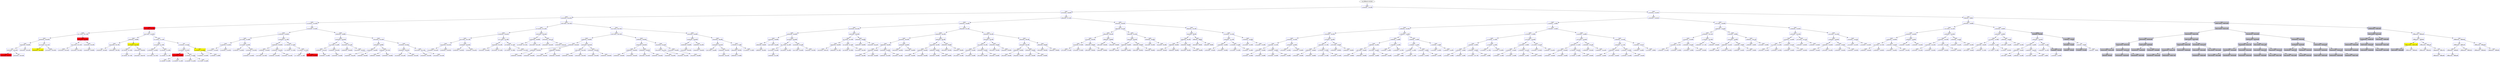 /* Pid:    360 */
digraph processtree {
graph [rankdir = "TB"];
vad_fffffa80310b3f48 -> vad_fffffa803273e820
vad_fffffa803273e820 [label = "{ VadS\n102e0000 - 1031ffff }"shape = "record" color = "blue" style = "filled" fillcolor = "white"];
vad_fffffa803273e820 -> vad_fffffa8031091ab0
vad_fffffa8031091ab0 [label = "{ VadS\n0d7b0000 - 0dfaffff }"shape = "record" color = "blue" style = "filled" fillcolor = "white"];
vad_fffffa8031091ab0 -> vad_fffffa8031013160
vad_fffffa8031013160 [label = "{ VadS\n05430000 - 05433fff }"shape = "record" color = "blue" style = "filled" fillcolor = "white"];
vad_fffffa8031013160 -> vad_fffffa8031106640
vad_fffffa8031106640 [label = "{ VadS\n01430000 - 01430fff }"shape = "record" color = "blue" style = "filled" fillcolor = "white"];
vad_fffffa8031106640 -> vad_fffffa80334864c0
vad_fffffa80334864c0 [label = "{ VadS\n00470000 - 0047ffff }"shape = "record" color = "blue" style = "filled" fillcolor = "red"];
vad_fffffa80334864c0 -> vad_fffffa80310bd540
vad_fffffa80310bd540 [label = "{ Vadm\n00170000 - 00170fff }"shape = "record" color = "blue" style = "filled" fillcolor = "white"];
vad_fffffa80310bd540 -> vad_fffffa80339c2b20
vad_fffffa80339c2b20 [label = "{ VadS\n000d0000 - 000d0fff }"shape = "record" color = "blue" style = "filled" fillcolor = "white"];
vad_fffffa80339c2b20 -> vad_fffffa8033440ca0
vad_fffffa8033440ca0 [label = "{ VadS\n00040000 - 000bffff }"shape = "record" color = "blue" style = "filled" fillcolor = "white"];
vad_fffffa8033440ca0 -> vad_fffffa803273ea90
vad_fffffa803273ea90 [label = "{ Vad \n00020000 - 00026fff }"shape = "record" color = "blue" style = "filled" fillcolor = "white"];
vad_fffffa803273ea90 -> vad_fffffa8033aa0180
vad_fffffa8033aa0180 [label = "{ Vad \n00010000 - 0001ffff }"shape = "record" color = "blue" style = "filled" fillcolor = "red"];
vad_fffffa803273ea90 -> vad_fffffa8033860240
vad_fffffa8033860240 [label = "{ Vad \n00030000 - 00033fff }"shape = "record" color = "blue" style = "filled" fillcolor = "white"];
vad_fffffa8033440ca0 -> vad_fffffa8033342960
vad_fffffa8033342960 [label = "{ Vad \n000c0000 - 000c0fff }"shape = "record" color = "blue" style = "filled" fillcolor = "white"];
vad_fffffa80339c2b20 -> vad_fffffa803273ea00
vad_fffffa803273ea00 [label = "{ Vad \n00150000 - 00151fff }"shape = "record" color = "blue" style = "filled" fillcolor = "white"];
vad_fffffa803273ea00 -> vad_fffffa803101e990
vad_fffffa803101e990 [label = "{ Vad \n000e0000 - 00146fff }"shape = "record" color = "blue" style = "filled" fillcolor = "yellow"];
vad_fffffa803273ea00 -> vad_fffffa80310bd680
vad_fffffa80310bd680 [label = "{ Vadm\n00160000 - 00160fff }"shape = "record" color = "blue" style = "filled" fillcolor = "white"];
vad_fffffa80310bd540 -> vad_fffffa80337f0e10
vad_fffffa80337f0e10 [label = "{ VadS\n00230000 - 0032ffff }"shape = "record" color = "blue" style = "filled" fillcolor = "red"];
vad_fffffa80337f0e10 -> vad_fffffa80310ea290
vad_fffffa80310ea290 [label = "{ Vad \n00210000 - 00210fff }"shape = "record" color = "blue" style = "filled" fillcolor = "white"];
vad_fffffa80310ea290 -> vad_fffffa8033a0d0d0
vad_fffffa8033a0d0d0 [label = "{ VadS\n00200000 - 00203fff }"shape = "record" color = "blue" style = "filled" fillcolor = "white"];
vad_fffffa80310ea290 -> vad_fffffa80337c85d0
vad_fffffa80337c85d0 [label = "{ VadS\n00220000 - 00220fff }"shape = "record" color = "blue" style = "filled" fillcolor = "white"];
vad_fffffa80337f0e10 -> vad_fffffa803390e790
vad_fffffa803390e790 [label = "{ VadS\n00330000 - 0042ffff }"shape = "record" color = "blue" style = "filled" fillcolor = "white"];
vad_fffffa803390e790 -> vad_fffffa80325e47f0
vad_fffffa80325e47f0 [label = "{ VadS\n00430000 - 0046ffff }"shape = "record" color = "blue" style = "filled" fillcolor = "white"];
vad_fffffa80334864c0 -> vad_fffffa80310bd720
vad_fffffa80310bd720 [label = "{ Vad \n00d70000 - 0106bfff }"shape = "record" color = "blue" style = "filled" fillcolor = "white"];
vad_fffffa80310bd720 -> vad_fffffa8032728260
vad_fffffa8032728260 [label = "{ VadS\n00680000 - 006fffff }"shape = "record" color = "blue" style = "filled" fillcolor = "white"];
vad_fffffa8032728260 -> vad_fffffa80338ef410
vad_fffffa80338ef410 [label = "{ VadS\n00540000 - 0057ffff }"shape = "record" color = "blue" style = "filled" fillcolor = "white"];
vad_fffffa80338ef410 -> vad_fffffa803273ebc0
vad_fffffa803273ebc0 [label = "{ Vad \n00480000 - 0053ffff }"shape = "record" color = "blue" style = "filled" fillcolor = "white"];
vad_fffffa80338ef410 -> vad_fffffa803317a710
vad_fffffa803317a710 [label = "{ VadS\n00600000 - 0067ffff }"shape = "record" color = "blue" style = "filled" fillcolor = "white"];
vad_fffffa8032728260 -> vad_fffffa8033a6d010
vad_fffffa8033a6d010 [label = "{ Vad \n00780000 - 00a4efff }"shape = "record" color = "blue" style = "filled" fillcolor = "yellow"];
vad_fffffa8033a6d010 -> vad_fffffa80310eb0f0
vad_fffffa80310eb0f0 [label = "{ VadS\n00700000 - 0073ffff }"shape = "record" color = "blue" style = "filled" fillcolor = "white"];
vad_fffffa80310eb0f0 -> vad_fffffa80310d7890
vad_fffffa80310d7890 [label = "{ VadS\n00740000 - 0077ffff }"shape = "record" color = "blue" style = "filled" fillcolor = "white"];
vad_fffffa8033a6d010 -> vad_fffffa803273eb20
vad_fffffa803273eb20 [label = "{ Vadm\n00be0000 - 00d60fff }"shape = "record" color = "blue" style = "filled" fillcolor = "white"];
vad_fffffa803273eb20 -> vad_fffffa803356ca40
vad_fffffa803356ca40 [label = "{ Vad \n00a50000 - 00bd7fff }"shape = "record" color = "blue" style = "filled" fillcolor = "white"];
vad_fffffa80310bd720 -> vad_fffffa80310bf090
vad_fffffa80310bf090 [label = "{ VadS\n011c0000 - 011c0fff }"shape = "record" color = "blue" style = "filled" fillcolor = "white"];
vad_fffffa80310bf090 -> vad_fffffa80339f4160
vad_fffffa80339f4160 [label = "{ VadS\n010c0000 - 0113ffff }"shape = "record" color = "blue" style = "filled" fillcolor = "white"];
vad_fffffa80339f4160 -> vad_fffffa80310e3a50
vad_fffffa80310e3a50 [label = "{ VadS\n01080000 - 010bffff }"shape = "record" color = "blue" style = "filled" fillcolor = "white"];
vad_fffffa80310e3a50 -> vad_fffffa80310e3d90
vad_fffffa80310e3d90 [label = "{ VadS\n01070000 - 01073fff }"shape = "record" color = "blue" style = "filled" fillcolor = "white"];
vad_fffffa80339f4160 -> vad_fffffa80310dedf0
vad_fffffa80310dedf0 [label = "{ VadS\n01180000 - 011bffff }"shape = "record" color = "blue" style = "filled" fillcolor = "white"];
vad_fffffa80310dedf0 -> vad_fffffa8033486d20
vad_fffffa8033486d20 [label = "{ VadS\n01140000 - 0117ffff }"shape = "record" color = "blue" style = "filled" fillcolor = "white"];
vad_fffffa80310bf090 -> vad_fffffa803116cc00
vad_fffffa803116cc00 [label = "{ Vad \n013b0000 - 013b0fff }"shape = "record" color = "blue" style = "filled" fillcolor = "white"];
vad_fffffa803116cc00 -> vad_fffffa80310e7310
vad_fffffa80310e7310 [label = "{ VadS\n012d0000 - 012d0fff }"shape = "record" color = "blue" style = "filled" fillcolor = "white"];
vad_fffffa80310e7310 -> vad_fffffa80339e44a0
vad_fffffa80339e44a0 [label = "{ VadS\n01210000 - 0128ffff }"shape = "record" color = "blue" style = "filled" fillcolor = "red"];
vad_fffffa80339e44a0 -> vad_fffffa80310d4570
vad_fffffa80310d4570 [label = "{ VadS\n011d0000 - 0120ffff }"shape = "record" color = "blue" style = "filled" fillcolor = "white"];
vad_fffffa80339e44a0 -> vad_fffffa80310d4220
vad_fffffa80310d4220 [label = "{ VadS\n01290000 - 012cffff }"shape = "record" color = "blue" style = "filled" fillcolor = "white"];
vad_fffffa80310e7310 -> vad_fffffa803100b530
vad_fffffa803100b530 [label = "{ VadS\n012f0000 - 0136ffff }"shape = "record" color = "blue" style = "filled" fillcolor = "white"];
vad_fffffa803100b530 -> vad_fffffa80310ef850
vad_fffffa80310ef850 [label = "{ VadS\n012e0000 - 012e0fff }"shape = "record" color = "blue" style = "filled" fillcolor = "white"];
vad_fffffa803100b530 -> vad_fffffa80310cf090
vad_fffffa80310cf090 [label = "{ VadS\n01370000 - 013affff }"shape = "record" color = "blue" style = "filled" fillcolor = "white"];
vad_fffffa803116cc00 -> vad_fffffa803116eae0
vad_fffffa803116eae0 [label = "{ Vad \n013e0000 - 013e6fff }"shape = "record" color = "blue" style = "filled" fillcolor = "yellow"];
vad_fffffa803116eae0 -> vad_fffffa803116ec50
vad_fffffa803116ec50 [label = "{ Vad \n013d0000 - 013d0fff }"shape = "record" color = "blue" style = "filled" fillcolor = "white"];
vad_fffffa803116eae0 -> vad_fffffa8031161530
vad_fffffa8031161530 [label = "{ VadS\n013f0000 - 013fffff }"shape = "record" color = "blue" style = "filled" fillcolor = "white"];
vad_fffffa8031106640 -> vad_fffffa8032652af0
vad_fffffa8032652af0 [label = "{ VadS\n01840000 - 0193ffff }"shape = "record" color = "blue" style = "filled" fillcolor = "white"];
vad_fffffa8032652af0 -> vad_fffffa8033731e40
vad_fffffa8033731e40 [label = "{ VadS\n01660000 - 01660fff }"shape = "record" color = "blue" style = "filled" fillcolor = "white"];
vad_fffffa8033731e40 -> vad_fffffa80310b1090
vad_fffffa80310b1090 [label = "{ VadS\n01570000 - 015affff }"shape = "record" color = "blue" style = "filled" fillcolor = "white"];
vad_fffffa80310b1090 -> vad_fffffa80310f1090
vad_fffffa80310f1090 [label = "{ VadS\n014d0000 - 014d0fff }"shape = "record" color = "blue" style = "filled" fillcolor = "white"];
vad_fffffa80310f1090 -> vad_fffffa80310fd580
vad_fffffa80310fd580 [label = "{ VadS\n01440000 - 01440fff }"shape = "record" color = "blue" style = "filled" fillcolor = "white"];
vad_fffffa80310f1090 -> vad_fffffa80311171e0
vad_fffffa80311171e0 [label = "{ VadS\n014e0000 - 014e0fff }"shape = "record" color = "blue" style = "filled" fillcolor = "white"];
vad_fffffa80310b1090 -> vad_fffffa803390eae0
vad_fffffa803390eae0 [label = "{ VadS\n015c0000 - 0163ffff }"shape = "record" color = "blue" style = "filled" fillcolor = "white"];
vad_fffffa803390eae0 -> vad_fffffa80310ea320
vad_fffffa80310ea320 [label = "{ VadS\n015b0000 - 015b0fff }"shape = "record" color = "blue" style = "filled" fillcolor = "white"];
vad_fffffa803390eae0 -> vad_fffffa8031105160
vad_fffffa8031105160 [label = "{ VadS\n01650000 - 01650fff }"shape = "record" color = "blue" style = "filled" fillcolor = "white"];
vad_fffffa8031105160 -> vad_fffffa8033a0ba60
vad_fffffa8033a0ba60 [label = "{ VadS\n01640000 - 01640fff }"shape = "record" color = "blue" style = "filled" fillcolor = "white"];
vad_fffffa8033731e40 -> vad_fffffa80327289d0
vad_fffffa80327289d0 [label = "{ VadS\n016d0000 - 0174ffff }"shape = "record" color = "blue" style = "filled" fillcolor = "white"];
vad_fffffa80327289d0 -> vad_fffffa80311320b0
vad_fffffa80311320b0 [label = "{ VadS\n01690000 - 01690fff }"shape = "record" color = "blue" style = "filled" fillcolor = "white"];
vad_fffffa80311320b0 -> vad_fffffa80310fe090
vad_fffffa80310fe090 [label = "{ VadS\n01680000 - 01680fff }"shape = "record" color = "blue" style = "filled" fillcolor = "white"];
vad_fffffa80310fe090 -> vad_fffffa80310cea50
vad_fffffa80310cea50 [label = "{ VadS\n01670000 - 01670fff }"shape = "record" color = "blue" style = "filled" fillcolor = "white"];
vad_fffffa80311320b0 -> vad_fffffa8031100110
vad_fffffa8031100110 [label = "{ VadS\n016b0000 - 016b0fff }"shape = "record" color = "blue" style = "filled" fillcolor = "white"];
vad_fffffa8031100110 -> vad_fffffa8031124520
vad_fffffa8031124520 [label = "{ VadS\n016a0000 - 016a3fff }"shape = "record" color = "blue" style = "filled" fillcolor = "white"];
vad_fffffa8031100110 -> vad_fffffa8031100970
vad_fffffa8031100970 [label = "{ VadS\n016c0000 - 016c0fff }"shape = "record" color = "blue" style = "filled" fillcolor = "white"];
vad_fffffa80327289d0 -> vad_fffffa80339f98b0
vad_fffffa80339f98b0 [label = "{ VadS\n01760000 - 01760fff }"shape = "record" color = "blue" style = "filled" fillcolor = "white"];
vad_fffffa80339f98b0 -> vad_fffffa8031147610
vad_fffffa8031147610 [label = "{ VadS\n01750000 - 01750fff }"shape = "record" color = "blue" style = "filled" fillcolor = "white"];
vad_fffffa80339f98b0 -> vad_fffffa80334b19c0
vad_fffffa80334b19c0 [label = "{ VadS\n017b0000 - 017b3fff }"shape = "record" color = "blue" style = "filled" fillcolor = "white"];
vad_fffffa80334b19c0 -> vad_fffffa80325833b0
vad_fffffa80325833b0 [label = "{ VadS\n01770000 - 017affff }"shape = "record" color = "blue" style = "filled" fillcolor = "white"];
vad_fffffa80334b19c0 -> vad_fffffa80339e33c0
vad_fffffa80339e33c0 [label = "{ VadS\n017c0000 - 0183ffff }"shape = "record" color = "blue" style = "filled" fillcolor = "red"];
vad_fffffa8032652af0 -> vad_fffffa803275c790
vad_fffffa803275c790 [label = "{ VadS\n04600000 - 049fffff }"shape = "record" color = "blue" style = "filled" fillcolor = "white"];
vad_fffffa803275c790 -> vad_fffffa803373c550
vad_fffffa803373c550 [label = "{ VadS\n02d50000 - 03d50fff }"shape = "record" color = "blue" style = "filled" fillcolor = "white"];
vad_fffffa803373c550 -> vad_fffffa8032591610
vad_fffffa8032591610 [label = "{ VadS\n01a70000 - 01aeffff }"shape = "record" color = "blue" style = "filled" fillcolor = "white"];
vad_fffffa8032591610 -> vad_fffffa8033929a90
vad_fffffa8033929a90 [label = "{ VadS\n01960000 - 01961fff }"shape = "record" color = "blue" style = "filled" fillcolor = "white"];
vad_fffffa8033929a90 -> vad_fffffa8033751db0
vad_fffffa8033751db0 [label = "{ VadS\n019e0000 - 01a5ffff }"shape = "record" color = "blue" style = "filled" fillcolor = "white"];
vad_fffffa8032591610 -> vad_fffffa803320b1e0
vad_fffffa803320b1e0 [label = "{ VadS\n01b40000 - 02b40fff }"shape = "record" color = "blue" style = "filled" fillcolor = "white"];
vad_fffffa803320b1e0 -> vad_fffffa8032553160
vad_fffffa8032553160 [label = "{ VadS\n02b50000 - 02d4ffff }"shape = "record" color = "blue" style = "filled" fillcolor = "white"];
vad_fffffa803373c550 -> vad_fffffa80325eb4d0
vad_fffffa80325eb4d0 [label = "{ VadS\n03ec0000 - 04316fff }"shape = "record" color = "blue" style = "filled" fillcolor = "white"];
vad_fffffa80325eb4d0 -> vad_fffffa80336a2750
vad_fffffa80336a2750 [label = "{ VadS\n03d60000 - 03eb8fff }"shape = "record" color = "blue" style = "filled" fillcolor = "white"];
vad_fffffa80325eb4d0 -> vad_fffffa80325a5250
vad_fffffa80325a5250 [label = "{ VadS\n04320000 - 045fbfff }"shape = "record" color = "blue" style = "filled" fillcolor = "white"];
vad_fffffa803275c790 -> vad_fffffa80331f9d10
vad_fffffa80331f9d10 [label = "{ VadS\n050c0000 - 05228fff }"shape = "record" color = "blue" style = "filled" fillcolor = "white"];
vad_fffffa80331f9d10 -> vad_fffffa80310a9d10
vad_fffffa80310a9d10 [label = "{ VadS\n04f50000 - 04f8ffff }"shape = "record" color = "blue" style = "filled" fillcolor = "white"];
vad_fffffa80310a9d10 -> vad_fffffa80324dd6c0
vad_fffffa80324dd6c0 [label = "{ VadS\n04eb0000 - 04eeffff }"shape = "record" color = "blue" style = "filled" fillcolor = "white"];
vad_fffffa80324dd6c0 -> vad_fffffa80337388f0
vad_fffffa80337388f0 [label = "{ VadS\n04a00000 - 04ea2fff }"shape = "record" color = "blue" style = "filled" fillcolor = "white"];
vad_fffffa80324dd6c0 -> vad_fffffa8033a6c8b0
vad_fffffa8033a6c8b0 [label = "{ VadS\n04ef0000 - 04f4dfff }"shape = "record" color = "blue" style = "filled" fillcolor = "white"];
vad_fffffa80310a9d10 -> vad_fffffa80325a3620
vad_fffffa80325a3620 [label = "{ VadS\n04fe0000 - 05075fff }"shape = "record" color = "blue" style = "filled" fillcolor = "white"];
vad_fffffa80325a3620 -> vad_fffffa8033a6d300
vad_fffffa8033a6d300 [label = "{ VadS\n04f90000 - 04fdbfff }"shape = "record" color = "blue" style = "filled" fillcolor = "white"];
vad_fffffa80325a3620 -> vad_fffffa80324e5220
vad_fffffa80324e5220 [label = "{ VadS\n05080000 - 050bffff }"shape = "record" color = "blue" style = "filled" fillcolor = "white"];
vad_fffffa80331f9d10 -> vad_fffffa80338fd260
vad_fffffa80338fd260 [label = "{ VadS\n053f0000 - 053f3fff }"shape = "record" color = "blue" style = "filled" fillcolor = "white"];
vad_fffffa80338fd260 -> vad_fffffa8033a75d90
vad_fffffa8033a75d90 [label = "{ VadS\n053d0000 - 053d3fff }"shape = "record" color = "blue" style = "filled" fillcolor = "white"];
vad_fffffa8033a75d90 -> vad_fffffa80338b5160
vad_fffffa80338b5160 [label = "{ VadS\n05230000 - 053cafff }"shape = "record" color = "blue" style = "filled" fillcolor = "white"];
vad_fffffa8033a75d90 -> vad_fffffa803115b460
vad_fffffa803115b460 [label = "{ VadS\n053e0000 - 053e3fff }"shape = "record" color = "blue" style = "filled" fillcolor = "white"];
vad_fffffa80338fd260 -> vad_fffffa8031152250
vad_fffffa8031152250 [label = "{ VadS\n05410000 - 05413fff }"shape = "record" color = "blue" style = "filled" fillcolor = "white"];
vad_fffffa8031152250 -> vad_fffffa8031152200
vad_fffffa8031152200 [label = "{ VadS\n05400000 - 05403fff }"shape = "record" color = "blue" style = "filled" fillcolor = "white"];
vad_fffffa8031152250 -> vad_fffffa80310a9210
vad_fffffa80310a9210 [label = "{ VadS\n05420000 - 05423fff }"shape = "record" color = "blue" style = "filled" fillcolor = "white"];
vad_fffffa8031013160 -> vad_fffffa803115ea60
vad_fffffa803115ea60 [label = "{ VadS\n05870000 - 05870fff }"shape = "record" color = "blue" style = "filled" fillcolor = "white"];
vad_fffffa803115ea60 -> vad_fffffa80310bd9a0
vad_fffffa80310bd9a0 [label = "{ VadS\n057e0000 - 057e3fff }"shape = "record" color = "blue" style = "filled" fillcolor = "white"];
vad_fffffa80310bd9a0 -> vad_fffffa8034536b00
vad_fffffa8034536b00 [label = "{ VadS\n054b0000 - 054bcfff }"shape = "record" color = "blue" style = "filled" fillcolor = "white"];
vad_fffffa8034536b00 -> vad_fffffa8032752f30
vad_fffffa8032752f30 [label = "{ VadS\n05470000 - 05473fff }"shape = "record" color = "blue" style = "filled" fillcolor = "white"];
vad_fffffa8032752f30 -> vad_fffffa803389a1c0
vad_fffffa803389a1c0 [label = "{ VadS\n05450000 - 05453fff }"shape = "record" color = "blue" style = "filled" fillcolor = "white"];
vad_fffffa803389a1c0 -> vad_fffffa8031015070
vad_fffffa8031015070 [label = "{ VadS\n05440000 - 05443fff }"shape = "record" color = "blue" style = "filled" fillcolor = "white"];
vad_fffffa803389a1c0 -> vad_fffffa8031089a10
vad_fffffa8031089a10 [label = "{ VadS\n05460000 - 05463fff }"shape = "record" color = "blue" style = "filled" fillcolor = "white"];
vad_fffffa8032752f30 -> vad_fffffa803265fa10
vad_fffffa803265fa10 [label = "{ VadS\n05490000 - 05493fff }"shape = "record" color = "blue" style = "filled" fillcolor = "white"];
vad_fffffa803265fa10 -> vad_fffffa80310157f0
vad_fffffa80310157f0 [label = "{ VadS\n05480000 - 05483fff }"shape = "record" color = "blue" style = "filled" fillcolor = "white"];
vad_fffffa803265fa10 -> vad_fffffa8031083230
vad_fffffa8031083230 [label = "{ VadS\n054a0000 - 054a2fff }"shape = "record" color = "blue" style = "filled" fillcolor = "white"];
vad_fffffa8034536b00 -> vad_fffffa80310e2cf0
vad_fffffa80310e2cf0 [label = "{ VadS\n05710000 - 0574ffff }"shape = "record" color = "blue" style = "filled" fillcolor = "white"];
vad_fffffa80310e2cf0 -> vad_fffffa80310bdb30
vad_fffffa80310bdb30 [label = "{ VadS\n054e0000 - 0551ffff }"shape = "record" color = "blue" style = "filled" fillcolor = "white"];
vad_fffffa80310bdb30 -> vad_fffffa80336856f0
vad_fffffa80336856f0 [label = "{ VadS\n054c0000 - 054d9fff }"shape = "record" color = "blue" style = "filled" fillcolor = "white"];
vad_fffffa80310bdb30 -> vad_fffffa80310bdae0
vad_fffffa80310bdae0 [label = "{ VadS\n05520000 - 05704fff }"shape = "record" color = "blue" style = "filled" fillcolor = "white"];
vad_fffffa80310e2cf0 -> vad_fffffa80310bda40
vad_fffffa80310bda40 [label = "{ VadS\n05790000 - 057cffff }"shape = "record" color = "blue" style = "filled" fillcolor = "white"];
vad_fffffa80310bda40 -> vad_fffffa80310bda90
vad_fffffa80310bda90 [label = "{ VadS\n05750000 - 0578ffff }"shape = "record" color = "blue" style = "filled" fillcolor = "white"];
vad_fffffa80310bda40 -> vad_fffffa80310bd9f0
vad_fffffa80310bd9f0 [label = "{ VadS\n057d0000 - 057d3fff }"shape = "record" color = "blue" style = "filled" fillcolor = "white"];
vad_fffffa80310bd9a0 -> vad_fffffa803115eba0
vad_fffffa803115eba0 [label = "{ VadS\n05820000 - 0583afff }"shape = "record" color = "blue" style = "filled" fillcolor = "white"];
vad_fffffa803115eba0 -> vad_fffffa803115ec40
vad_fffffa803115ec40 [label = "{ VadS\n05800000 - 0580ffff }"shape = "record" color = "blue" style = "filled" fillcolor = "white"];
vad_fffffa803115ec40 -> vad_fffffa80310bd950
vad_fffffa80310bd950 [label = "{ VadS\n057f0000 - 057f2fff }"shape = "record" color = "blue" style = "filled" fillcolor = "white"];
vad_fffffa803115ec40 -> vad_fffffa803115ebf0
vad_fffffa803115ebf0 [label = "{ VadS\n05810000 - 05814fff }"shape = "record" color = "blue" style = "filled" fillcolor = "white"];
vad_fffffa803115eba0 -> vad_fffffa803115eb00
vad_fffffa803115eb00 [label = "{ VadS\n05850000 - 05851fff }"shape = "record" color = "blue" style = "filled" fillcolor = "white"];
vad_fffffa803115eb00 -> vad_fffffa803115eb50
vad_fffffa803115eb50 [label = "{ VadS\n05840000 - 05840fff }"shape = "record" color = "blue" style = "filled" fillcolor = "white"];
vad_fffffa803115eb00 -> vad_fffffa803115eab0
vad_fffffa803115eab0 [label = "{ VadS\n05860000 - 05861fff }"shape = "record" color = "blue" style = "filled" fillcolor = "white"];
vad_fffffa803115ea60 -> vad_fffffa80338358c0
vad_fffffa80338358c0 [label = "{ VadS\n05c70000 - 05d70fff }"shape = "record" color = "blue" style = "filled" fillcolor = "white"];
vad_fffffa80338358c0 -> vad_fffffa803108bb00
vad_fffffa803108bb00 [label = "{ VadS\n05970000 - 05970fff }"shape = "record" color = "blue" style = "filled" fillcolor = "white"];
vad_fffffa803108bb00 -> vad_fffffa80310f9010
vad_fffffa80310f9010 [label = "{ VadS\n058f0000 - 058f0fff }"shape = "record" color = "blue" style = "filled" fillcolor = "white"];
vad_fffffa80310f9010 -> vad_fffffa80310d05f0
vad_fffffa80310d05f0 [label = "{ VadS\n058b0000 - 058b0fff }"shape = "record" color = "blue" style = "filled" fillcolor = "white"];
vad_fffffa80310d05f0 -> vad_fffffa80310d0690
vad_fffffa80310d0690 [label = "{ VadS\n05890000 - 05890fff }"shape = "record" color = "blue" style = "filled" fillcolor = "white"];
vad_fffffa80310d0690 -> vad_fffffa80310d06e0
vad_fffffa80310d06e0 [label = "{ VadS\n05880000 - 05880fff }"shape = "record" color = "blue" style = "filled" fillcolor = "white"];
vad_fffffa80310d0690 -> vad_fffffa80310d0640
vad_fffffa80310d0640 [label = "{ VadS\n058a0000 - 058a0fff }"shape = "record" color = "blue" style = "filled" fillcolor = "white"];
vad_fffffa80310d05f0 -> vad_fffffa80310d0550
vad_fffffa80310d0550 [label = "{ VadS\n058d0000 - 058d0fff }"shape = "record" color = "blue" style = "filled" fillcolor = "white"];
vad_fffffa80310d0550 -> vad_fffffa80310d05a0
vad_fffffa80310d05a0 [label = "{ VadS\n058c0000 - 058c0fff }"shape = "record" color = "blue" style = "filled" fillcolor = "white"];
vad_fffffa80310d0550 -> vad_fffffa80310d0500
vad_fffffa80310d0500 [label = "{ VadS\n058e0000 - 058e0fff }"shape = "record" color = "blue" style = "filled" fillcolor = "white"];
vad_fffffa80310f9010 -> vad_fffffa80310f9120
vad_fffffa80310f9120 [label = "{ VadS\n05930000 - 05930fff }"shape = "record" color = "blue" style = "filled" fillcolor = "white"];
vad_fffffa80310f9120 -> vad_fffffa80310f91c0
vad_fffffa80310f91c0 [label = "{ VadS\n05910000 - 05910fff }"shape = "record" color = "blue" style = "filled" fillcolor = "white"];
vad_fffffa80310f91c0 -> vad_fffffa80310f9210
vad_fffffa80310f9210 [label = "{ VadS\n05900000 - 05900fff }"shape = "record" color = "blue" style = "filled" fillcolor = "white"];
vad_fffffa80310f91c0 -> vad_fffffa80310f9170
vad_fffffa80310f9170 [label = "{ VadS\n05920000 - 05920fff }"shape = "record" color = "blue" style = "filled" fillcolor = "white"];
vad_fffffa80310f9120 -> vad_fffffa80310f9080
vad_fffffa80310f9080 [label = "{ VadS\n05950000 - 05950fff }"shape = "record" color = "blue" style = "filled" fillcolor = "white"];
vad_fffffa80310f9080 -> vad_fffffa80310f90d0
vad_fffffa80310f90d0 [label = "{ VadS\n05940000 - 05940fff }"shape = "record" color = "blue" style = "filled" fillcolor = "white"];
vad_fffffa80310f9080 -> vad_fffffa803108bb50
vad_fffffa803108bb50 [label = "{ VadS\n05960000 - 05960fff }"shape = "record" color = "blue" style = "filled" fillcolor = "white"];
vad_fffffa803108bb00 -> vad_fffffa80310fef20
vad_fffffa80310fef20 [label = "{ VadS\n059f0000 - 059f0fff }"shape = "record" color = "blue" style = "filled" fillcolor = "white"];
vad_fffffa80310fef20 -> vad_fffffa803108b9c0
vad_fffffa803108b9c0 [label = "{ VadS\n059b0000 - 059b0fff }"shape = "record" color = "blue" style = "filled" fillcolor = "white"];
vad_fffffa803108b9c0 -> vad_fffffa803108ba60
vad_fffffa803108ba60 [label = "{ VadS\n05990000 - 05990fff }"shape = "record" color = "blue" style = "filled" fillcolor = "white"];
vad_fffffa803108ba60 -> vad_fffffa803108bab0
vad_fffffa803108bab0 [label = "{ VadS\n05980000 - 05980fff }"shape = "record" color = "blue" style = "filled" fillcolor = "white"];
vad_fffffa803108ba60 -> vad_fffffa803108ba10
vad_fffffa803108ba10 [label = "{ VadS\n059a0000 - 059a0fff }"shape = "record" color = "blue" style = "filled" fillcolor = "white"];
vad_fffffa803108b9c0 -> vad_fffffa80310fefc0
vad_fffffa80310fefc0 [label = "{ VadS\n059d0000 - 059d0fff }"shape = "record" color = "blue" style = "filled" fillcolor = "white"];
vad_fffffa80310fefc0 -> vad_fffffa803108b970
vad_fffffa803108b970 [label = "{ VadS\n059c0000 - 059c0fff }"shape = "record" color = "blue" style = "filled" fillcolor = "white"];
vad_fffffa80310fefc0 -> vad_fffffa80310fef70
vad_fffffa80310fef70 [label = "{ VadS\n059e0000 - 059e0fff }"shape = "record" color = "blue" style = "filled" fillcolor = "white"];
vad_fffffa80310fef20 -> vad_fffffa80310fede0
vad_fffffa80310fede0 [label = "{ VadS\n05a30000 - 05a30fff }"shape = "record" color = "blue" style = "filled" fillcolor = "white"];
vad_fffffa80310fede0 -> vad_fffffa80310fee80
vad_fffffa80310fee80 [label = "{ VadS\n05a10000 - 05a10fff }"shape = "record" color = "blue" style = "filled" fillcolor = "white"];
vad_fffffa80310fee80 -> vad_fffffa80310feed0
vad_fffffa80310feed0 [label = "{ VadS\n05a00000 - 05a00fff }"shape = "record" color = "blue" style = "filled" fillcolor = "white"];
vad_fffffa80310fee80 -> vad_fffffa80310fee30
vad_fffffa80310fee30 [label = "{ VadS\n05a20000 - 05a20fff }"shape = "record" color = "blue" style = "filled" fillcolor = "white"];
vad_fffffa80310fede0 -> vad_fffffa8033929c80
vad_fffffa8033929c80 [label = "{ VadS\n05a40000 - 05abffff }"shape = "record" color = "blue" style = "filled" fillcolor = "white"];
vad_fffffa8033929c80 -> vad_fffffa8033929c30
vad_fffffa8033929c30 [label = "{ VadS\n05ac0000 - 05bbffff }"shape = "record" color = "blue" style = "filled" fillcolor = "white"];
vad_fffffa80338358c0 -> vad_fffffa8031140240
vad_fffffa8031140240 [label = "{ VadS\n05e30000 - 05e6ffff }"shape = "record" color = "blue" style = "filled" fillcolor = "white"];
vad_fffffa8031140240 -> vad_fffffa80311327e0
vad_fffffa80311327e0 [label = "{ VadS\n05dd0000 - 05dd0fff }"shape = "record" color = "blue" style = "filled" fillcolor = "white"];
vad_fffffa80311327e0 -> vad_fffffa80333b6280
vad_fffffa80333b6280 [label = "{ VadS\n05d80000 - 05dbffff }"shape = "record" color = "blue" style = "filled" fillcolor = "white"];
vad_fffffa80333b6280 -> vad_fffffa80310fea90
vad_fffffa80310fea90 [label = "{ VadS\n05dc0000 - 05dc0fff }"shape = "record" color = "blue" style = "filled" fillcolor = "white"];
vad_fffffa80311327e0 -> vad_fffffa8031144100
vad_fffffa8031144100 [label = "{ VadS\n05df0000 - 05e2ffff }"shape = "record" color = "blue" style = "filled" fillcolor = "white"];
vad_fffffa8031144100 -> vad_fffffa80310f8510
vad_fffffa80310f8510 [label = "{ VadS\n05de0000 - 05de0fff }"shape = "record" color = "blue" style = "filled" fillcolor = "white"];
vad_fffffa8031140240 -> vad_fffffa80335f89e0
vad_fffffa80335f89e0 [label = "{ VadS\n05ee0000 - 06eaffff }"shape = "record" color = "blue" style = "filled" fillcolor = "white"];
vad_fffffa80335f89e0 -> vad_fffffa80311521b0
vad_fffffa80311521b0 [label = "{ VadS\n05eb0000 - 05eb3fff }"shape = "record" color = "blue" style = "filled" fillcolor = "white"];
vad_fffffa80311521b0 -> vad_fffffa803113f7d0
vad_fffffa803113f7d0 [label = "{ VadS\n05e70000 - 05eaffff }"shape = "record" color = "blue" style = "filled" fillcolor = "white"];
vad_fffffa80311521b0 -> vad_fffffa8031152110
vad_fffffa8031152110 [label = "{ VadS\n05ed0000 - 05ed3fff }"shape = "record" color = "blue" style = "filled" fillcolor = "white"];
vad_fffffa8031152110 -> vad_fffffa8031152160
vad_fffffa8031152160 [label = "{ VadS\n05ec0000 - 05ec3fff }"shape = "record" color = "blue" style = "filled" fillcolor = "white"];
vad_fffffa80335f89e0 -> vad_fffffa8033875ec0
vad_fffffa8033875ec0 [label = "{ VadS\n070f0000 - 0716ffff }"shape = "record" color = "blue" style = "filled" fillcolor = "white"];
vad_fffffa8033875ec0 -> vad_fffffa803208a010
vad_fffffa803208a010 [label = "{ VadS\n06ee0000 - 06f5ffff }"shape = "record" color = "blue" style = "filled" fillcolor = "white"];
vad_fffffa803208a010 -> vad_fffffa80323baf40
vad_fffffa80323baf40 [label = "{ VadS\n06f90000 - 0700ffff }"shape = "record" color = "blue" style = "filled" fillcolor = "white"];
vad_fffffa8033875ec0 -> vad_fffffa803140c1e0
vad_fffffa803140c1e0 [label = "{ VadS\n07240000 - 072bffff }"shape = "record" color = "blue" style = "filled" fillcolor = "white"];
vad_fffffa8031091ab0 -> vad_fffffa80311029b0
vad_fffffa80311029b0 [label = "{ VadS\n0f6e0000 - 0f71ffff }"shape = "record" color = "blue" style = "filled" fillcolor = "white"];
vad_fffffa80311029b0 -> vad_fffffa80310dd8d0
vad_fffffa80310dd8d0 [label = "{ VadS\n0eab0000 - 0eaeffff }"shape = "record" color = "blue" style = "filled" fillcolor = "white"];
vad_fffffa80310dd8d0 -> vad_fffffa80311520c0
vad_fffffa80311520c0 [label = "{ VadS\n0e330000 - 0e333fff }"shape = "record" color = "blue" style = "filled" fillcolor = "white"];
vad_fffffa80311520c0 -> vad_fffffa803276b400
vad_fffffa803276b400 [label = "{ VadS\n0e0b0000 - 0e0effff }"shape = "record" color = "blue" style = "filled" fillcolor = "white"];
vad_fffffa803276b400 -> vad_fffffa8031154550
vad_fffffa8031154550 [label = "{ VadS\n0e030000 - 0e06ffff }"shape = "record" color = "blue" style = "filled" fillcolor = "white"];
vad_fffffa8031154550 -> vad_fffffa803115c0c0
vad_fffffa803115c0c0 [label = "{ VadS\n0dfb0000 - 0dfeffff }"shape = "record" color = "blue" style = "filled" fillcolor = "white"];
vad_fffffa803115c0c0 -> vad_fffffa80311541e0
vad_fffffa80311541e0 [label = "{ VadS\n0dff0000 - 0e02ffff }"shape = "record" color = "blue" style = "filled" fillcolor = "white"];
vad_fffffa8031154550 -> vad_fffffa803373ca50
vad_fffffa803373ca50 [label = "{ VadS\n0e070000 - 0e0affff }"shape = "record" color = "blue" style = "filled" fillcolor = "white"];
vad_fffffa803276b400 -> vad_fffffa8031088560
vad_fffffa8031088560 [label = "{ VadS\n0e1f0000 - 0e268fff }"shape = "record" color = "blue" style = "filled" fillcolor = "white"];
vad_fffffa8031088560 -> vad_fffffa80310e79d0
vad_fffffa80310e79d0 [label = "{ VadS\n0e170000 - 0e1affff }"shape = "record" color = "blue" style = "filled" fillcolor = "white"];
vad_fffffa80310e79d0 -> vad_fffffa80310e6c20
vad_fffffa80310e6c20 [label = "{ VadS\n0e130000 - 0e16ffff }"shape = "record" color = "blue" style = "filled" fillcolor = "white"];
vad_fffffa80310e6c20 -> vad_fffffa80310e3400
vad_fffffa80310e3400 [label = "{ VadS\n0e0f0000 - 0e12ffff }"shape = "record" color = "blue" style = "filled" fillcolor = "white"];
vad_fffffa80310e79d0 -> vad_fffffa8032856910
vad_fffffa8032856910 [label = "{ VadS\n0e1b0000 - 0e1effff }"shape = "record" color = "blue" style = "filled" fillcolor = "white"];
vad_fffffa8031088560 -> vad_fffffa80310882e0
vad_fffffa80310882e0 [label = "{ VadS\n0e2b0000 - 0e2effff }"shape = "record" color = "blue" style = "filled" fillcolor = "white"];
vad_fffffa80310882e0 -> vad_fffffa80310830f0
vad_fffffa80310830f0 [label = "{ VadS\n0e270000 - 0e2affff }"shape = "record" color = "blue" style = "filled" fillcolor = "white"];
vad_fffffa80310882e0 -> vad_fffffa8031e90200
vad_fffffa8031e90200 [label = "{ VadS\n0e2f0000 - 0e32ffff }"shape = "record" color = "blue" style = "filled" fillcolor = "white"];
vad_fffffa80311520c0 -> vad_fffffa8031013380
vad_fffffa8031013380 [label = "{ VadS\n0e820000 - 0e85ffff }"shape = "record" color = "blue" style = "filled" fillcolor = "white"];
vad_fffffa8031013380 -> vad_fffffa8033aa0fc0
vad_fffffa8033aa0fc0 [label = "{ VadS\n0e720000 - 0e75ffff }"shape = "record" color = "blue" style = "filled" fillcolor = "white"];
vad_fffffa8033aa0fc0 -> vad_fffffa80336fbd10
vad_fffffa80336fbd10 [label = "{ VadS\n0e6a0000 - 0e6dffff }"shape = "record" color = "blue" style = "filled" fillcolor = "white"];
vad_fffffa80336fbd10 -> vad_fffffa80325ab460
vad_fffffa80325ab460 [label = "{ VadS\n0e550000 - 0e697fff }"shape = "record" color = "blue" style = "filled" fillcolor = "white"];
vad_fffffa80336fbd10 -> vad_fffffa80310de3b0
vad_fffffa80310de3b0 [label = "{ VadS\n0e6e0000 - 0e71ffff }"shape = "record" color = "blue" style = "filled" fillcolor = "white"];
vad_fffffa8033aa0fc0 -> vad_fffffa80310dde40
vad_fffffa80310dde40 [label = "{ VadS\n0e7a0000 - 0e7dffff }"shape = "record" color = "blue" style = "filled" fillcolor = "white"];
vad_fffffa80310dde40 -> vad_fffffa8031086da0
vad_fffffa8031086da0 [label = "{ VadS\n0e760000 - 0e79ffff }"shape = "record" color = "blue" style = "filled" fillcolor = "white"];
vad_fffffa80310dde40 -> vad_fffffa80310ddcd0
vad_fffffa80310ddcd0 [label = "{ VadS\n0e7e0000 - 0e81ffff }"shape = "record" color = "blue" style = "filled" fillcolor = "white"];
vad_fffffa8031013380 -> vad_fffffa80310129f0
vad_fffffa80310129f0 [label = "{ VadS\n0e8a0000 - 0e8dffff }"shape = "record" color = "blue" style = "filled" fillcolor = "white"];
vad_fffffa80310129f0 -> vad_fffffa80310887e0
vad_fffffa80310887e0 [label = "{ VadS\n0e860000 - 0e89ffff }"shape = "record" color = "blue" style = "filled" fillcolor = "white"];
vad_fffffa80310129f0 -> vad_fffffa8031febd60
vad_fffffa8031febd60 [label = "{ VadS\n0e8e0000 - 0eaaefff }"shape = "record" color = "blue" style = "filled" fillcolor = "white"];
vad_fffffa80310dd8d0 -> vad_fffffa80311070b0
vad_fffffa80311070b0 [label = "{ VadS\n0f0e0000 - 0f11ffff }"shape = "record" color = "blue" style = "filled" fillcolor = "white"];
vad_fffffa80311070b0 -> vad_fffffa80310da450
vad_fffffa80310da450 [label = "{ VadS\n0ede0000 - 0ee1ffff }"shape = "record" color = "blue" style = "filled" fillcolor = "white"];
vad_fffffa80310da450 -> vad_fffffa80322efb80
vad_fffffa80322efb80 [label = "{ VadS\n0ece0000 - 0ed1ffff }"shape = "record" color = "blue" style = "filled" fillcolor = "white"];
vad_fffffa80322efb80 -> vad_fffffa80310ac400
vad_fffffa80310ac400 [label = "{ VadS\n0ebb0000 - 0ebeffff }"shape = "record" color = "blue" style = "filled" fillcolor = "white"];
vad_fffffa80310ac400 -> vad_fffffa80310ac860
vad_fffffa80310ac860 [label = "{ VadS\n0eb30000 - 0eb6ffff }"shape = "record" color = "blue" style = "filled" fillcolor = "white"];
vad_fffffa80310ac860 -> vad_fffffa80310acb50
vad_fffffa80310acb50 [label = "{ VadS\n0eaf0000 - 0eb2ffff }"shape = "record" color = "blue" style = "filled" fillcolor = "white"];
vad_fffffa80310ac860 -> vad_fffffa80310ac570
vad_fffffa80310ac570 [label = "{ VadS\n0eb70000 - 0ebaffff }"shape = "record" color = "blue" style = "filled" fillcolor = "white"];
vad_fffffa80310ac400 -> vad_fffffa80310c0010
vad_fffffa80310c0010 [label = "{ VadS\n0ec60000 - 0ec9ffff }"shape = "record" color = "blue" style = "filled" fillcolor = "white"];
vad_fffffa80310c0010 -> vad_fffffa80310ac210
vad_fffffa80310ac210 [label = "{ VadS\n0ebf0000 - 0ec5bfff }"shape = "record" color = "blue" style = "filled" fillcolor = "white"];
vad_fffffa80310c0010 -> vad_fffffa8033a62f60
vad_fffffa8033a62f60 [label = "{ VadS\n0eca0000 - 0ecdffff }"shape = "record" color = "blue" style = "filled" fillcolor = "white"];
vad_fffffa80322efb80 -> vad_fffffa80310b6eb0
vad_fffffa80310b6eb0 [label = "{ VadS\n0ed60000 - 0ed9ffff }"shape = "record" color = "blue" style = "filled" fillcolor = "white"];
vad_fffffa80310b6eb0 -> vad_fffffa8033a3df00
vad_fffffa8033a3df00 [label = "{ VadS\n0ed20000 - 0ed5ffff }"shape = "record" color = "blue" style = "filled" fillcolor = "white"];
vad_fffffa80310b6eb0 -> vad_fffffa8031a80b10
vad_fffffa8031a80b10 [label = "{ VadS\n0eda0000 - 0eddffff }"shape = "record" color = "blue" style = "filled" fillcolor = "white"];
vad_fffffa80310da450 -> vad_fffffa80310f3100
vad_fffffa80310f3100 [label = "{ VadS\n0efe0000 - 0f01ffff }"shape = "record" color = "blue" style = "filled" fillcolor = "white"];
vad_fffffa80310f3100 -> vad_fffffa80310c0600
vad_fffffa80310c0600 [label = "{ VadS\n0eee0000 - 0ef1ffff }"shape = "record" color = "blue" style = "filled" fillcolor = "white"];
vad_fffffa80310c0600 -> vad_fffffa80310c0420
vad_fffffa80310c0420 [label = "{ VadS\n0ee60000 - 0ee9ffff }"shape = "record" color = "blue" style = "filled" fillcolor = "white"];
vad_fffffa80310c0420 -> vad_fffffa80310d49b0
vad_fffffa80310d49b0 [label = "{ VadS\n0ee20000 - 0ee5ffff }"shape = "record" color = "blue" style = "filled" fillcolor = "white"];
vad_fffffa80310c0420 -> vad_fffffa8033882130
vad_fffffa8033882130 [label = "{ VadS\n0eea0000 - 0eedffff }"shape = "record" color = "blue" style = "filled" fillcolor = "white"];
vad_fffffa80310c0600 -> vad_fffffa80310f83e0
vad_fffffa80310f83e0 [label = "{ VadS\n0ef60000 - 0ef9ffff }"shape = "record" color = "blue" style = "filled" fillcolor = "white"];
vad_fffffa80310f83e0 -> vad_fffffa80310d0200
vad_fffffa80310d0200 [label = "{ VadS\n0ef20000 - 0ef5ffff }"shape = "record" color = "blue" style = "filled" fillcolor = "white"];
vad_fffffa80310f83e0 -> vad_fffffa80310be210
vad_fffffa80310be210 [label = "{ VadS\n0efa0000 - 0efdffff }"shape = "record" color = "blue" style = "filled" fillcolor = "white"];
vad_fffffa80310f3100 -> vad_fffffa8031117420
vad_fffffa8031117420 [label = "{ VadS\n0f060000 - 0f09ffff }"shape = "record" color = "blue" style = "filled" fillcolor = "white"];
vad_fffffa8031117420 -> vad_fffffa80311080b0
vad_fffffa80311080b0 [label = "{ VadS\n0f020000 - 0f05ffff }"shape = "record" color = "blue" style = "filled" fillcolor = "white"];
vad_fffffa8031117420 -> vad_fffffa80339f9e60
vad_fffffa80339f9e60 [label = "{ VadS\n0f0a0000 - 0f0dffff }"shape = "record" color = "blue" style = "filled" fillcolor = "white"];
vad_fffffa80311070b0 -> vad_fffffa8031102ab0
vad_fffffa8031102ab0 [label = "{ VadS\n0f3e0000 - 0f41ffff }"shape = "record" color = "blue" style = "filled" fillcolor = "white"];
vad_fffffa8031102ab0 -> vad_fffffa80311551e0
vad_fffffa80311551e0 [label = "{ VadS\n0f2e0000 - 0f31ffff }"shape = "record" color = "blue" style = "filled" fillcolor = "white"];
vad_fffffa80311551e0 -> vad_fffffa8031131ad0
vad_fffffa8031131ad0 [label = "{ VadS\n0f1e0000 - 0f21ffff }"shape = "record" color = "blue" style = "filled" fillcolor = "white"];
vad_fffffa8031131ad0 -> vad_fffffa80311350f0
vad_fffffa80311350f0 [label = "{ VadS\n0f160000 - 0f19ffff }"shape = "record" color = "blue" style = "filled" fillcolor = "white"];
vad_fffffa80311350f0 -> vad_fffffa8031119540
vad_fffffa8031119540 [label = "{ VadS\n0f120000 - 0f15ffff }"shape = "record" color = "blue" style = "filled" fillcolor = "white"];
vad_fffffa80311350f0 -> vad_fffffa80311305b0
vad_fffffa80311305b0 [label = "{ VadS\n0f1a0000 - 0f1dffff }"shape = "record" color = "blue" style = "filled" fillcolor = "white"];
vad_fffffa8031131ad0 -> vad_fffffa80310d6440
vad_fffffa80310d6440 [label = "{ VadS\n0f260000 - 0f29ffff }"shape = "record" color = "blue" style = "filled" fillcolor = "white"];
vad_fffffa80310d6440 -> vad_fffffa80311452b0
vad_fffffa80311452b0 [label = "{ VadS\n0f220000 - 0f25ffff }"shape = "record" color = "blue" style = "filled" fillcolor = "white"];
vad_fffffa80310d6440 -> vad_fffffa803108b210
vad_fffffa803108b210 [label = "{ VadS\n0f2a0000 - 0f2dffff }"shape = "record" color = "blue" style = "filled" fillcolor = "white"];
vad_fffffa80311551e0 -> vad_fffffa8031159450
vad_fffffa8031159450 [label = "{ VadS\n0f360000 - 0f39ffff }"shape = "record" color = "blue" style = "filled" fillcolor = "white"];
vad_fffffa8031159450 -> vad_fffffa8031155db0
vad_fffffa8031155db0 [label = "{ VadS\n0f320000 - 0f35ffff }"shape = "record" color = "blue" style = "filled" fillcolor = "white"];
vad_fffffa8031159450 -> vad_fffffa80338604a0
vad_fffffa80338604a0 [label = "{ VadS\n0f3a0000 - 0f3dffff }"shape = "record" color = "blue" style = "filled" fillcolor = "white"];
vad_fffffa8031102ab0 -> vad_fffffa8033929a20
vad_fffffa8033929a20 [label = "{ VadS\n0f5e0000 - 0f61ffff }"shape = "record" color = "blue" style = "filled" fillcolor = "white"];
vad_fffffa8033929a20 -> vad_fffffa80310fed60
vad_fffffa80310fed60 [label = "{ VadS\n0f4e0000 - 0f51ffff }"shape = "record" color = "blue" style = "filled" fillcolor = "white"];
vad_fffffa80310fed60 -> vad_fffffa803113a6b0
vad_fffffa803113a6b0 [label = "{ VadS\n0f460000 - 0f49ffff }"shape = "record" color = "blue" style = "filled" fillcolor = "white"];
vad_fffffa803113a6b0 -> vad_fffffa803113a700
vad_fffffa803113a700 [label = "{ VadS\n0f420000 - 0f45ffff }"shape = "record" color = "blue" style = "filled" fillcolor = "white"];
vad_fffffa803113a6b0 -> vad_fffffa803113a660
vad_fffffa803113a660 [label = "{ VadS\n0f4a0000 - 0f4dffff }"shape = "record" color = "blue" style = "filled" fillcolor = "white"];
vad_fffffa80310fed60 -> vad_fffffa80310fecc0
vad_fffffa80310fecc0 [label = "{ VadS\n0f560000 - 0f59ffff }"shape = "record" color = "blue" style = "filled" fillcolor = "white"];
vad_fffffa80310fecc0 -> vad_fffffa80310fed10
vad_fffffa80310fed10 [label = "{ VadS\n0f520000 - 0f55ffff }"shape = "record" color = "blue" style = "filled" fillcolor = "white"];
vad_fffffa80310fecc0 -> vad_fffffa80310fec70
vad_fffffa80310fec70 [label = "{ VadS\n0f5a0000 - 0f5dffff }"shape = "record" color = "blue" style = "filled" fillcolor = "white"];
vad_fffffa8033929a20 -> vad_fffffa8033929980
vad_fffffa8033929980 [label = "{ VadS\n0f660000 - 0f69ffff }"shape = "record" color = "blue" style = "filled" fillcolor = "white"];
vad_fffffa8033929980 -> vad_fffffa80339299d0
vad_fffffa80339299d0 [label = "{ VadS\n0f620000 - 0f65ffff }"shape = "record" color = "blue" style = "filled" fillcolor = "white"];
vad_fffffa8033929980 -> vad_fffffa8033929930
vad_fffffa8033929930 [label = "{ VadS\n0f6a0000 - 0f6dffff }"shape = "record" color = "blue" style = "filled" fillcolor = "white"];
vad_fffffa80311029b0 -> vad_fffffa80310acdc0
vad_fffffa80310acdc0 [label = "{ VadS\n0fce0000 - 0fd1ffff }"shape = "record" color = "blue" style = "filled" fillcolor = "white"];
vad_fffffa80310acdc0 -> vad_fffffa803115e910
vad_fffffa803115e910 [label = "{ VadS\n0f9e0000 - 0fa1ffff }"shape = "record" color = "blue" style = "filled" fillcolor = "white"];
vad_fffffa803115e910 -> vad_fffffa8031155410
vad_fffffa8031155410 [label = "{ VadS\n0f8e0000 - 0f91ffff }"shape = "record" color = "blue" style = "filled" fillcolor = "white"];
vad_fffffa8031155410 -> vad_fffffa8031155550
vad_fffffa8031155550 [label = "{ VadS\n0f7e0000 - 0f81ffff }"shape = "record" color = "blue" style = "filled" fillcolor = "white"];
vad_fffffa8031155550 -> vad_fffffa8031102910
vad_fffffa8031102910 [label = "{ VadS\n0f760000 - 0f79ffff }"shape = "record" color = "blue" style = "filled" fillcolor = "white"];
vad_fffffa8031102910 -> vad_fffffa8031102960
vad_fffffa8031102960 [label = "{ VadS\n0f720000 - 0f75ffff }"shape = "record" color = "blue" style = "filled" fillcolor = "white"];
vad_fffffa8031102910 -> vad_fffffa80311028c0
vad_fffffa80311028c0 [label = "{ VadS\n0f7a0000 - 0f7dffff }"shape = "record" color = "blue" style = "filled" fillcolor = "white"];
vad_fffffa8031155550 -> vad_fffffa80311554b0
vad_fffffa80311554b0 [label = "{ VadS\n0f860000 - 0f89ffff }"shape = "record" color = "blue" style = "filled" fillcolor = "white"];
vad_fffffa80311554b0 -> vad_fffffa8031155500
vad_fffffa8031155500 [label = "{ VadS\n0f820000 - 0f85ffff }"shape = "record" color = "blue" style = "filled" fillcolor = "white"];
vad_fffffa80311554b0 -> vad_fffffa8031155460
vad_fffffa8031155460 [label = "{ VadS\n0f8a0000 - 0f8dffff }"shape = "record" color = "blue" style = "filled" fillcolor = "white"];
vad_fffffa8031155410 -> vad_fffffa803115e9b0
vad_fffffa803115e9b0 [label = "{ VadS\n0f960000 - 0f99ffff }"shape = "record" color = "blue" style = "filled" fillcolor = "white"];
vad_fffffa803115e9b0 -> vad_fffffa803115ea00
vad_fffffa803115ea00 [label = "{ VadS\n0f920000 - 0f95ffff }"shape = "record" color = "blue" style = "filled" fillcolor = "white"];
vad_fffffa803115e9b0 -> vad_fffffa803115e960
vad_fffffa803115e960 [label = "{ VadS\n0f9a0000 - 0f9dffff }"shape = "record" color = "blue" style = "filled" fillcolor = "white"];
vad_fffffa803115e910 -> vad_fffffa80310acf00
vad_fffffa80310acf00 [label = "{ VadS\n0fbe0000 - 0fc1ffff }"shape = "record" color = "blue" style = "filled" fillcolor = "white"];
vad_fffffa80310acf00 -> vad_fffffa80311626e0
vad_fffffa80311626e0 [label = "{ VadS\n0fae0000 - 0fb1ffff }"shape = "record" color = "blue" style = "filled" fillcolor = "white"];
vad_fffffa80311626e0 -> vad_fffffa8031162780
vad_fffffa8031162780 [label = "{ VadS\n0fa60000 - 0fa9ffff }"shape = "record" color = "blue" style = "filled" fillcolor = "white"];
vad_fffffa8031162780 -> vad_fffffa803115e8c0
vad_fffffa803115e8c0 [label = "{ VadS\n0fa20000 - 0fa5ffff }"shape = "record" color = "blue" style = "filled" fillcolor = "white"];
vad_fffffa8031162780 -> vad_fffffa8031162730
vad_fffffa8031162730 [label = "{ VadS\n0faa0000 - 0fadffff }"shape = "record" color = "blue" style = "filled" fillcolor = "white"];
vad_fffffa80311626e0 -> vad_fffffa8031162640
vad_fffffa8031162640 [label = "{ VadS\n0fb60000 - 0fb9ffff }"shape = "record" color = "blue" style = "filled" fillcolor = "white"];
vad_fffffa8031162640 -> vad_fffffa8031162690
vad_fffffa8031162690 [label = "{ VadS\n0fb20000 - 0fb5ffff }"shape = "record" color = "blue" style = "filled" fillcolor = "white"];
vad_fffffa8031162640 -> vad_fffffa80310acf50
vad_fffffa80310acf50 [label = "{ VadS\n0fba0000 - 0fbdffff }"shape = "record" color = "blue" style = "filled" fillcolor = "white"];
vad_fffffa80310acf00 -> vad_fffffa80310ace60
vad_fffffa80310ace60 [label = "{ VadS\n0fc60000 - 0fc9ffff }"shape = "record" color = "blue" style = "filled" fillcolor = "white"];
vad_fffffa80310ace60 -> vad_fffffa80310aceb0
vad_fffffa80310aceb0 [label = "{ VadS\n0fc20000 - 0fc5ffff }"shape = "record" color = "blue" style = "filled" fillcolor = "white"];
vad_fffffa80310ace60 -> vad_fffffa80310ace10
vad_fffffa80310ace10 [label = "{ VadS\n0fca0000 - 0fcdffff }"shape = "record" color = "blue" style = "filled" fillcolor = "white"];
vad_fffffa80310acdc0 -> vad_fffffa8032856e30
vad_fffffa8032856e30 [label = "{ VadS\n0ffe0000 - 1001ffff }"shape = "record" color = "blue" style = "filled" fillcolor = "white"];
vad_fffffa8032856e30 -> vad_fffffa8032856f70
vad_fffffa8032856f70 [label = "{ VadS\n0fee0000 - 0ff1ffff }"shape = "record" color = "blue" style = "filled" fillcolor = "white"];
vad_fffffa8032856f70 -> vad_fffffa8033da29f0
vad_fffffa8033da29f0 [label = "{ VadS\n0fde0000 - 0fe1ffff }"shape = "record" color = "blue" style = "filled" fillcolor = "white"];
vad_fffffa8033da29f0 -> vad_fffffa8033da2a90
vad_fffffa8033da2a90 [label = "{ VadS\n0fd60000 - 0fd9ffff }"shape = "record" color = "blue" style = "filled" fillcolor = "white"];
vad_fffffa8033da2a90 -> vad_fffffa8033da2ae0
vad_fffffa8033da2ae0 [label = "{ VadS\n0fd20000 - 0fd5ffff }"shape = "record" color = "blue" style = "filled" fillcolor = "white"];
vad_fffffa8033da2a90 -> vad_fffffa8033da2a40
vad_fffffa8033da2a40 [label = "{ VadS\n0fda0000 - 0fddffff }"shape = "record" color = "blue" style = "filled" fillcolor = "white"];
vad_fffffa8033da29f0 -> vad_fffffa8033da2950
vad_fffffa8033da2950 [label = "{ VadS\n0fe60000 - 0fe9ffff }"shape = "record" color = "blue" style = "filled" fillcolor = "white"];
vad_fffffa8033da2950 -> vad_fffffa8033da29a0
vad_fffffa8033da29a0 [label = "{ VadS\n0fe20000 - 0fe5ffff }"shape = "record" color = "blue" style = "filled" fillcolor = "white"];
vad_fffffa8033da2950 -> vad_fffffa8032856fc0
vad_fffffa8032856fc0 [label = "{ VadS\n0fea0000 - 0fedffff }"shape = "record" color = "blue" style = "filled" fillcolor = "white"];
vad_fffffa8032856f70 -> vad_fffffa8032856ed0
vad_fffffa8032856ed0 [label = "{ VadS\n0ff60000 - 0ff9ffff }"shape = "record" color = "blue" style = "filled" fillcolor = "white"];
vad_fffffa8032856ed0 -> vad_fffffa8032856f20
vad_fffffa8032856f20 [label = "{ VadS\n0ff20000 - 0ff5ffff }"shape = "record" color = "blue" style = "filled" fillcolor = "white"];
vad_fffffa8032856ed0 -> vad_fffffa8032856e80
vad_fffffa8032856e80 [label = "{ VadS\n0ffa0000 - 0ffdffff }"shape = "record" color = "blue" style = "filled" fillcolor = "white"];
vad_fffffa8032856e30 -> vad_fffffa803273e960
vad_fffffa803273e960 [label = "{ VadS\n101e0000 - 1021ffff }"shape = "record" color = "blue" style = "filled" fillcolor = "white"];
vad_fffffa803273e960 -> vad_fffffa80310eaaa0
vad_fffffa80310eaaa0 [label = "{ VadS\n100e0000 - 1011ffff }"shape = "record" color = "blue" style = "filled" fillcolor = "white"];
vad_fffffa80310eaaa0 -> vad_fffffa80310eab40
vad_fffffa80310eab40 [label = "{ VadS\n10060000 - 1009ffff }"shape = "record" color = "blue" style = "filled" fillcolor = "white"];
vad_fffffa80310eab40 -> vad_fffffa80310eab90
vad_fffffa80310eab90 [label = "{ VadS\n10020000 - 1005ffff }"shape = "record" color = "blue" style = "filled" fillcolor = "white"];
vad_fffffa80310eab40 -> vad_fffffa80310eaaf0
vad_fffffa80310eaaf0 [label = "{ VadS\n100a0000 - 100dffff }"shape = "record" color = "blue" style = "filled" fillcolor = "white"];
vad_fffffa80310eaaa0 -> vad_fffffa80310eaa00
vad_fffffa80310eaa00 [label = "{ VadS\n10160000 - 1019ffff }"shape = "record" color = "blue" style = "filled" fillcolor = "white"];
vad_fffffa80310eaa00 -> vad_fffffa80310eaa50
vad_fffffa80310eaa50 [label = "{ VadS\n10120000 - 1015ffff }"shape = "record" color = "blue" style = "filled" fillcolor = "white"];
vad_fffffa80310eaa00 -> vad_fffffa803273e9b0
vad_fffffa803273e9b0 [label = "{ VadS\n101a0000 - 101dffff }"shape = "record" color = "blue" style = "filled" fillcolor = "white"];
vad_fffffa803273e960 -> vad_fffffa803273e8c0
vad_fffffa803273e8c0 [label = "{ VadS\n10260000 - 1029ffff }"shape = "record" color = "blue" style = "filled" fillcolor = "white"];
vad_fffffa803273e8c0 -> vad_fffffa803273e910
vad_fffffa803273e910 [label = "{ VadS\n10220000 - 1025ffff }"shape = "record" color = "blue" style = "filled" fillcolor = "white"];
vad_fffffa803273e8c0 -> vad_fffffa803273e870
vad_fffffa803273e870 [label = "{ VadS\n102a0000 - 102dffff }"shape = "record" color = "blue" style = "filled" fillcolor = "white"];
vad_fffffa803273e820 -> vad_fffffa8031161ac0
vad_fffffa8031161ac0 [label = "{ VadS\n14450000 - 14450fff }"shape = "record" color = "blue" style = "filled" fillcolor = "white"];
vad_fffffa8031161ac0 -> vad_fffffa8031152b60
vad_fffffa8031152b60 [label = "{ VadS\n13000000 - 13092fff }"shape = "record" color = "blue" style = "filled" fillcolor = "white"];
vad_fffffa8031152b60 -> vad_fffffa80310c18d0
vad_fffffa80310c18d0 [label = "{ VadS\n11ed0000 - 11f0ffff }"shape = "record" color = "blue" style = "filled" fillcolor = "white"];
vad_fffffa80310c18d0 -> vad_fffffa80310ede30
vad_fffffa80310ede30 [label = "{ VadS\n108f0000 - 1092ffff }"shape = "record" color = "blue" style = "filled" fillcolor = "white"];
vad_fffffa80310ede30 -> vad_fffffa80310dab90
vad_fffffa80310dab90 [label = "{ VadS\n105e0000 - 1061ffff }"shape = "record" color = "blue" style = "filled" fillcolor = "white"];
vad_fffffa80310dab90 -> vad_fffffa80310dacd0
vad_fffffa80310dacd0 [label = "{ VadS\n104e0000 - 1051ffff }"shape = "record" color = "blue" style = "filled" fillcolor = "white"];
vad_fffffa80310dacd0 -> vad_fffffa80310daed0
vad_fffffa80310daed0 [label = "{ VadS\n103e0000 - 1041ffff }"shape = "record" color = "blue" style = "filled" fillcolor = "white"];
vad_fffffa80310daed0 -> vad_fffffa80310daf70
vad_fffffa80310daf70 [label = "{ VadS\n10360000 - 1039ffff }"shape = "record" color = "blue" style = "filled" fillcolor = "white"];
vad_fffffa80310daf70 -> vad_fffffa80310dafc0
vad_fffffa80310dafc0 [label = "{ VadS\n10320000 - 1035ffff }"shape = "record" color = "blue" style = "filled" fillcolor = "white"];
vad_fffffa80310daf70 -> vad_fffffa80310daf20
vad_fffffa80310daf20 [label = "{ VadS\n103a0000 - 103dffff }"shape = "record" color = "blue" style = "filled" fillcolor = "white"];
vad_fffffa80310daed0 -> vad_fffffa80310dae30
vad_fffffa80310dae30 [label = "{ VadS\n10460000 - 1049ffff }"shape = "record" color = "blue" style = "filled" fillcolor = "white"];
vad_fffffa80310dae30 -> vad_fffffa80310dae80
vad_fffffa80310dae80 [label = "{ VadS\n10420000 - 1045ffff }"shape = "record" color = "blue" style = "filled" fillcolor = "white"];
vad_fffffa80310dae30 -> vad_fffffa80310dad20
vad_fffffa80310dad20 [label = "{ VadS\n104a0000 - 104dffff }"shape = "record" color = "blue" style = "filled" fillcolor = "white"];
vad_fffffa80310dacd0 -> vad_fffffa80310dac30
vad_fffffa80310dac30 [label = "{ VadS\n10560000 - 1059ffff }"shape = "record" color = "blue" style = "filled" fillcolor = "white"];
vad_fffffa80310dac30 -> vad_fffffa80310dac80
vad_fffffa80310dac80 [label = "{ VadS\n10520000 - 1055ffff }"shape = "record" color = "blue" style = "filled" fillcolor = "white"];
vad_fffffa80310dac30 -> vad_fffffa80310dabe0
vad_fffffa80310dabe0 [label = "{ VadS\n105a0000 - 105dffff }"shape = "record" color = "blue" style = "filled" fillcolor = "white"];
vad_fffffa80310dab90 -> vad_fffffa80310edf70
vad_fffffa80310edf70 [label = "{ VadS\n107f0000 - 1082ffff }"shape = "record" color = "blue" style = "filled" fillcolor = "white"];
vad_fffffa80310edf70 -> vad_fffffa80339e3130
vad_fffffa80339e3130 [label = "{ VadS\n106e0000 - 1071ffff }"shape = "record" color = "blue" style = "filled" fillcolor = "white"];
vad_fffffa80339e3130 -> vad_fffffa80339e31d0
vad_fffffa80339e31d0 [label = "{ VadS\n10660000 - 1069ffff }"shape = "record" color = "blue" style = "filled" fillcolor = "white"];
vad_fffffa80339e31d0 -> vad_fffffa80339e3010
vad_fffffa80339e3010 [label = "{ VadS\n10620000 - 1065ffff }"shape = "record" color = "blue" style = "filled" fillcolor = "white"];
vad_fffffa80339e31d0 -> vad_fffffa80339e3180
vad_fffffa80339e3180 [label = "{ VadS\n106a0000 - 106dffff }"shape = "record" color = "blue" style = "filled" fillcolor = "white"];
vad_fffffa80339e3130 -> vad_fffffa80339e3090
vad_fffffa80339e3090 [label = "{ VadS\n10760000 - 1079ffff }"shape = "record" color = "blue" style = "filled" fillcolor = "white"];
vad_fffffa80339e3090 -> vad_fffffa80339e30e0
vad_fffffa80339e30e0 [label = "{ VadS\n10720000 - 1075ffff }"shape = "record" color = "blue" style = "filled" fillcolor = "white"];
vad_fffffa80339e3090 -> vad_fffffa80310edfc0
vad_fffffa80310edfc0 [label = "{ VadS\n107a0000 - 107e9fff }"shape = "record" color = "blue" style = "filled" fillcolor = "white"];
vad_fffffa80310edf70 -> vad_fffffa80310eded0
vad_fffffa80310eded0 [label = "{ VadS\n10870000 - 108affff }"shape = "record" color = "blue" style = "filled" fillcolor = "white"];
vad_fffffa80310eded0 -> vad_fffffa80310edf20
vad_fffffa80310edf20 [label = "{ VadS\n10830000 - 1086ffff }"shape = "record" color = "blue" style = "filled" fillcolor = "white"];
vad_fffffa80310eded0 -> vad_fffffa80310ede80
vad_fffffa80310ede80 [label = "{ VadS\n108b0000 - 108effff }"shape = "record" color = "blue" style = "filled" fillcolor = "white"];
vad_fffffa80310ede30 -> vad_fffffa8031126d90
vad_fffffa8031126d90 [label = "{ VadS\n11b80000 - 11bbffff }"shape = "record" color = "blue" style = "filled" fillcolor = "white"];
vad_fffffa8031126d90 -> vad_fffffa8031126ed0
vad_fffffa8031126ed0 [label = "{ VadS\n10af0000 - 11abffff }"shape = "record" color = "blue" style = "filled" fillcolor = "white"];
vad_fffffa8031126ed0 -> vad_fffffa8031118b40
vad_fffffa8031118b40 [label = "{ VadS\n109f0000 - 10a2ffff }"shape = "record" color = "blue" style = "filled" fillcolor = "white"];
vad_fffffa8031118b40 -> vad_fffffa8031118be0
vad_fffffa8031118be0 [label = "{ VadS\n10970000 - 109affff }"shape = "record" color = "blue" style = "filled" fillcolor = "white"];
vad_fffffa8031118be0 -> vad_fffffa8031118c30
vad_fffffa8031118c30 [label = "{ VadS\n10930000 - 1096ffff }"shape = "record" color = "blue" style = "filled" fillcolor = "white"];
vad_fffffa8031118be0 -> vad_fffffa8031118b90
vad_fffffa8031118b90 [label = "{ VadS\n109b0000 - 109effff }"shape = "record" color = "blue" style = "filled" fillcolor = "white"];
vad_fffffa8031118b40 -> vad_fffffa8031118aa0
vad_fffffa8031118aa0 [label = "{ VadS\n10a70000 - 10aaffff }"shape = "record" color = "blue" style = "filled" fillcolor = "white"];
vad_fffffa8031118aa0 -> vad_fffffa8031118af0
vad_fffffa8031118af0 [label = "{ VadS\n10a30000 - 10a6ffff }"shape = "record" color = "blue" style = "filled" fillcolor = "white"];
vad_fffffa8031118aa0 -> vad_fffffa8031126f20
vad_fffffa8031126f20 [label = "{ VadS\n10ab0000 - 10aeffff }"shape = "record" color = "blue" style = "filled" fillcolor = "white"];
vad_fffffa8031126ed0 -> vad_fffffa8031126e30
vad_fffffa8031126e30 [label = "{ VadS\n11b00000 - 11b3ffff }"shape = "record" color = "blue" style = "filled" fillcolor = "white"];
vad_fffffa8031126e30 -> vad_fffffa8031126e80
vad_fffffa8031126e80 [label = "{ VadS\n11ac0000 - 11afffff }"shape = "record" color = "blue" style = "filled" fillcolor = "white"];
vad_fffffa8031126e30 -> vad_fffffa8031126de0
vad_fffffa8031126de0 [label = "{ VadS\n11b40000 - 11b7ffff }"shape = "record" color = "blue" style = "filled" fillcolor = "white"];
vad_fffffa8031126d90 -> vad_fffffa80310c1a10
vad_fffffa80310c1a10 [label = "{ VadS\n11dd0000 - 11e0ffff }"shape = "record" color = "blue" style = "filled" fillcolor = "white"];
vad_fffffa80310c1a10 -> vad_fffffa80310fd970
vad_fffffa80310fd970 [label = "{ VadS\n11c80000 - 11cd3fff }"shape = "record" color = "blue" style = "filled" fillcolor = "white"];
vad_fffffa80310fd970 -> vad_fffffa80310fda10
vad_fffffa80310fda10 [label = "{ VadS\n11c00000 - 11c3ffff }"shape = "record" color = "blue" style = "filled" fillcolor = "white"];
vad_fffffa80310fda10 -> vad_fffffa80310fda60
vad_fffffa80310fda60 [label = "{ VadS\n11bc0000 - 11bfffff }"shape = "record" color = "blue" style = "filled" fillcolor = "white"];
vad_fffffa80310fda10 -> vad_fffffa80310fd9c0
vad_fffffa80310fd9c0 [label = "{ VadS\n11c40000 - 11c7ffff }"shape = "record" color = "blue" style = "filled" fillcolor = "white"];
vad_fffffa80310fd970 -> vad_fffffa80310fd8d0
vad_fffffa80310fd8d0 [label = "{ VadS\n11d50000 - 11d8ffff }"shape = "record" color = "blue" style = "filled" fillcolor = "white"];
vad_fffffa80310fd8d0 -> vad_fffffa80310fd920
vad_fffffa80310fd920 [label = "{ VadS\n11ce0000 - 11d40fff }"shape = "record" color = "blue" style = "filled" fillcolor = "white"];
vad_fffffa80310fd8d0 -> vad_fffffa80310c1a60
vad_fffffa80310c1a60 [label = "{ VadS\n11d90000 - 11dcffff }"shape = "record" color = "blue" style = "filled" fillcolor = "white"];
vad_fffffa80310c1a10 -> vad_fffffa80310c1970
vad_fffffa80310c1970 [label = "{ VadS\n11e50000 - 11e8ffff }"shape = "record" color = "blue" style = "filled" fillcolor = "white"];
vad_fffffa80310c1970 -> vad_fffffa80310c19c0
vad_fffffa80310c19c0 [label = "{ VadS\n11e10000 - 11e4ffff }"shape = "record" color = "blue" style = "filled" fillcolor = "white"];
vad_fffffa80310c1970 -> vad_fffffa80310c1920
vad_fffffa80310c1920 [label = "{ VadS\n11e90000 - 11ecffff }"shape = "record" color = "blue" style = "filled" fillcolor = "white"];
vad_fffffa80310c18d0 -> vad_fffffa803113aca0
vad_fffffa803113aca0 [label = "{ VadS\n125b0000 - 125f9fff }"shape = "record" color = "blue" style = "filled" fillcolor = "white"];
vad_fffffa803113aca0 -> vad_fffffa8031109100
vad_fffffa8031109100 [label = "{ VadS\n12250000 - 1228ffff }"shape = "record" color = "blue" style = "filled" fillcolor = "white"];
vad_fffffa8031109100 -> vad_fffffa8031109240
vad_fffffa8031109240 [label = "{ VadS\n12100000 - 1213ffff }"shape = "record" color = "blue" style = "filled" fillcolor = "white"];
vad_fffffa8031109240 -> vad_fffffa8031109380
vad_fffffa8031109380 [label = "{ VadS\n11fd0000 - 1200ffff }"shape = "record" color = "blue" style = "filled" fillcolor = "white"];
vad_fffffa8031109380 -> vad_fffffa8031109420
vad_fffffa8031109420 [label = "{ VadS\n11f50000 - 11f8ffff }"shape = "record" color = "blue" style = "filled" fillcolor = "white"];
vad_fffffa8031109420 -> vad_fffffa8031109470
vad_fffffa8031109470 [label = "{ VadS\n11f10000 - 11f4ffff }"shape = "record" color = "blue" style = "filled" fillcolor = "white"];
vad_fffffa8031109420 -> vad_fffffa80311093d0
vad_fffffa80311093d0 [label = "{ VadS\n11f90000 - 11fcffff }"shape = "record" color = "blue" style = "filled" fillcolor = "white"];
vad_fffffa8031109380 -> vad_fffffa80311092e0
vad_fffffa80311092e0 [label = "{ VadS\n12080000 - 120bffff }"shape = "record" color = "blue" style = "filled" fillcolor = "white"];
vad_fffffa80311092e0 -> vad_fffffa8031109330
vad_fffffa8031109330 [label = "{ VadS\n12010000 - 12077fff }"shape = "record" color = "blue" style = "filled" fillcolor = "white"];
vad_fffffa80311092e0 -> vad_fffffa8031109290
vad_fffffa8031109290 [label = "{ VadS\n120c0000 - 120fffff }"shape = "record" color = "blue" style = "filled" fillcolor = "white"];
vad_fffffa8031109240 -> vad_fffffa80311091a0
vad_fffffa80311091a0 [label = "{ VadS\n12180000 - 121bffff }"shape = "record" color = "blue" style = "filled" fillcolor = "white"];
vad_fffffa80311091a0 -> vad_fffffa80311091f0
vad_fffffa80311091f0 [label = "{ VadS\n12140000 - 1217ffff }"shape = "record" color = "blue" style = "filled" fillcolor = "white"];
vad_fffffa80311091a0 -> vad_fffffa8031109150
vad_fffffa8031109150 [label = "{ VadS\n121c0000 - 12248fff }"shape = "record" color = "blue" style = "filled" fillcolor = "white"];
vad_fffffa8031109100 -> vad_fffffa803113ade0
vad_fffffa803113ade0 [label = "{ VadS\n12470000 - 124b4fff }"shape = "record" color = "blue" style = "filled" fillcolor = "white"];
vad_fffffa803113ade0 -> vad_fffffa803113af20
vad_fffffa803113af20 [label = "{ VadS\n12350000 - 1238ffff }"shape = "record" color = "blue" style = "filled" fillcolor = "white"];
vad_fffffa803113af20 -> vad_fffffa803113afc0
vad_fffffa803113afc0 [label = "{ VadS\n122d0000 - 1230ffff }"shape = "record" color = "blue" style = "filled" fillcolor = "white"];
vad_fffffa803113afc0 -> vad_fffffa80311090b0
vad_fffffa80311090b0 [label = "{ VadS\n12290000 - 122cffff }"shape = "record" color = "blue" style = "filled" fillcolor = "white"];
vad_fffffa803113afc0 -> vad_fffffa803113af70
vad_fffffa803113af70 [label = "{ VadS\n12310000 - 1234ffff }"shape = "record" color = "blue" style = "filled" fillcolor = "white"];
vad_fffffa803113af20 -> vad_fffffa803113ae80
vad_fffffa803113ae80 [label = "{ VadS\n123d0000 - 12414fff }"shape = "record" color = "blue" style = "filled" fillcolor = "white"];
vad_fffffa803113ae80 -> vad_fffffa803113aed0
vad_fffffa803113aed0 [label = "{ VadS\n12390000 - 123cffff }"shape = "record" color = "blue" style = "filled" fillcolor = "white"];
vad_fffffa803113ae80 -> vad_fffffa803113ae30
vad_fffffa803113ae30 [label = "{ VadS\n12420000 - 12464fff }"shape = "record" color = "blue" style = "filled" fillcolor = "white"];
vad_fffffa803113ade0 -> vad_fffffa803113ad40
vad_fffffa803113ad40 [label = "{ VadS\n12510000 - 12554fff }"shape = "record" color = "blue" style = "filled" fillcolor = "white"];
vad_fffffa803113ad40 -> vad_fffffa803113ad90
vad_fffffa803113ad90 [label = "{ VadS\n124c0000 - 12504fff }"shape = "record" color = "blue" style = "filled" fillcolor = "white"];
vad_fffffa803113ad40 -> vad_fffffa803113acf0
vad_fffffa803113acf0 [label = "{ VadS\n12560000 - 125a5fff }"shape = "record" color = "blue" style = "filled" fillcolor = "white"];
vad_fffffa803113aca0 -> vad_fffffa8031150d40
vad_fffffa8031150d40 [label = "{ VadS\n12a30000 - 12a8ffff }"shape = "record" color = "blue" style = "filled" fillcolor = "white"];
vad_fffffa8031150d40 -> vad_fffffa8031150e80
vad_fffffa8031150e80 [label = "{ VadS\n12870000 - 128cbfff }"shape = "record" color = "blue" style = "filled" fillcolor = "white"];
vad_fffffa8031150e80 -> vad_fffffa8031150fc0
vad_fffffa8031150fc0 [label = "{ VadS\n126f0000 - 12745fff }"shape = "record" color = "blue" style = "filled" fillcolor = "white"];
vad_fffffa8031150fc0 -> vad_fffffa803113ac00
vad_fffffa803113ac00 [label = "{ VadS\n12650000 - 1269dfff }"shape = "record" color = "blue" style = "filled" fillcolor = "white"];
vad_fffffa803113ac00 -> vad_fffffa803113ac50
vad_fffffa803113ac50 [label = "{ VadS\n12600000 - 1264bfff }"shape = "record" color = "blue" style = "filled" fillcolor = "white"];
vad_fffffa803113ac00 -> vad_fffffa803113abb0
vad_fffffa803113abb0 [label = "{ VadS\n126a0000 - 126effff }"shape = "record" color = "blue" style = "filled" fillcolor = "white"];
vad_fffffa8031150fc0 -> vad_fffffa8031150f20
vad_fffffa8031150f20 [label = "{ VadS\n127b0000 - 12805fff }"shape = "record" color = "blue" style = "filled" fillcolor = "white"];
vad_fffffa8031150f20 -> vad_fffffa8031150f70
vad_fffffa8031150f70 [label = "{ VadS\n12750000 - 127a9fff }"shape = "record" color = "blue" style = "filled" fillcolor = "white"];
vad_fffffa8031150f20 -> vad_fffffa8031150ed0
vad_fffffa8031150ed0 [label = "{ VadS\n12810000 - 12868fff }"shape = "record" color = "blue" style = "filled" fillcolor = "white"];
vad_fffffa8031150e80 -> vad_fffffa8031150de0
vad_fffffa8031150de0 [label = "{ VadS\n12930000 - 129c0fff }"shape = "record" color = "blue" style = "filled" fillcolor = "white"];
vad_fffffa8031150de0 -> vad_fffffa8031150e30
vad_fffffa8031150e30 [label = "{ VadS\n128d0000 - 1292bfff }"shape = "record" color = "blue" style = "filled" fillcolor = "white"];
vad_fffffa8031150de0 -> vad_fffffa8031150d90
vad_fffffa8031150d90 [label = "{ VadS\n129d0000 - 12a2afff }"shape = "record" color = "blue" style = "filled" fillcolor = "white"];
vad_fffffa8031150d40 -> vad_fffffa8031150ac0
vad_fffffa8031150ac0 [label = "{ VadS\n12de0000 - 12e5afff }"shape = "record" color = "blue" style = "filled" fillcolor = "white"];
vad_fffffa8031150ac0 -> vad_fffffa8031150c00
vad_fffffa8031150c00 [label = "{ VadS\n12be0000 - 12c75fff }"shape = "record" color = "blue" style = "filled" fillcolor = "white"];
vad_fffffa8031150c00 -> vad_fffffa8031150ca0
vad_fffffa8031150ca0 [label = "{ VadS\n12b00000 - 12b65fff }"shape = "record" color = "blue" style = "filled" fillcolor = "white"];
vad_fffffa8031150ca0 -> vad_fffffa8031150cf0
vad_fffffa8031150cf0 [label = "{ VadS\n12a90000 - 12af4fff }"shape = "record" color = "blue" style = "filled" fillcolor = "white"];
vad_fffffa8031150ca0 -> vad_fffffa8031150c50
vad_fffffa8031150c50 [label = "{ VadS\n12b70000 - 12bd4fff }"shape = "record" color = "blue" style = "filled" fillcolor = "white"];
vad_fffffa8031150c00 -> vad_fffffa8031150b60
vad_fffffa8031150b60 [label = "{ VadS\n12cf0000 - 12d5ffff }"shape = "record" color = "blue" style = "filled" fillcolor = "white"];
vad_fffffa8031150b60 -> vad_fffffa8031150bb0
vad_fffffa8031150bb0 [label = "{ VadS\n12c80000 - 12cedfff }"shape = "record" color = "blue" style = "filled" fillcolor = "white"];
vad_fffffa8031150b60 -> vad_fffffa8031150b10
vad_fffffa8031150b10 [label = "{ VadS\n12d60000 - 12ddcfff }"shape = "record" color = "blue" style = "filled" fillcolor = "white"];
vad_fffffa8031150ac0 -> vad_fffffa8031150a20
vad_fffffa8031150a20 [label = "{ VadS\n12ee0000 - 12f67fff }"shape = "record" color = "blue" style = "filled" fillcolor = "white"];
vad_fffffa8031150a20 -> vad_fffffa8031150a70
vad_fffffa8031150a70 [label = "{ VadS\n12e60000 - 12edffff }"shape = "record" color = "blue" style = "filled" fillcolor = "white"];
vad_fffffa8031150a20 -> vad_fffffa8031152010
vad_fffffa8031152010 [label = "{ VadS\n12f70000 - 12ff8fff }"shape = "record" color = "blue" style = "filled" fillcolor = "white"];
vad_fffffa8031152b60 -> vad_fffffa80311523e0
vad_fffffa80311523e0 [label = "{ VadS\n14070000 - 140b9fff }"shape = "record" color = "blue" style = "filled" fillcolor = "white"];
vad_fffffa80311523e0 -> vad_fffffa80311527a0
vad_fffffa80311527a0 [label = "{ VadS\n13990000 - 13a9efff }"shape = "record" color = "blue" style = "filled" fillcolor = "white"];
vad_fffffa80311527a0 -> vad_fffffa80311528e0
vad_fffffa80311528e0 [label = "{ VadS\n13590000 - 13672fff }"shape = "record" color = "blue" style = "filled" fillcolor = "white"];
vad_fffffa80311528e0 -> vad_fffffa8031152a20
vad_fffffa8031152a20 [label = "{ VadS\n132a0000 - 1334bfff }"shape = "record" color = "blue" style = "filled" fillcolor = "white"];
vad_fffffa8031152a20 -> vad_fffffa8031152ac0
vad_fffffa8031152ac0 [label = "{ VadS\n13140000 - 131f1fff }"shape = "record" color = "blue" style = "filled" fillcolor = "white"];
vad_fffffa8031152ac0 -> vad_fffffa8031152b10
vad_fffffa8031152b10 [label = "{ VadS\n130a0000 - 13134fff }"shape = "record" color = "blue" style = "filled" fillcolor = "white"];
vad_fffffa8031152ac0 -> vad_fffffa8031152a70
vad_fffffa8031152a70 [label = "{ VadS\n13200000 - 1329ffff }"shape = "record" color = "blue" style = "filled" fillcolor = "white"];
vad_fffffa8031152a20 -> vad_fffffa8031152980
vad_fffffa8031152980 [label = "{ VadS\n13400000 - 134b8fff }"shape = "record" color = "blue" style = "filled" fillcolor = "white"];
vad_fffffa8031152980 -> vad_fffffa80311529d0
vad_fffffa80311529d0 [label = "{ VadS\n13350000 - 133fffff }"shape = "record" color = "blue" style = "filled" fillcolor = "white"];
vad_fffffa8031152980 -> vad_fffffa8031152930
vad_fffffa8031152930 [label = "{ VadS\n134c0000 - 1358dfff }"shape = "record" color = "blue" style = "filled" fillcolor = "white"];
vad_fffffa80311528e0 -> vad_fffffa8031152840
vad_fffffa8031152840 [label = "{ VadS\n13780000 - 1387dfff }"shape = "record" color = "blue" style = "filled" fillcolor = "white"];
vad_fffffa8031152840 -> vad_fffffa8031152890
vad_fffffa8031152890 [label = "{ VadS\n13680000 - 13771fff }"shape = "record" color = "blue" style = "filled" fillcolor = "white"];
vad_fffffa8031152840 -> vad_fffffa80311527f0
vad_fffffa80311527f0 [label = "{ VadS\n13880000 - 13989fff }"shape = "record" color = "blue" style = "filled" fillcolor = "white"];
vad_fffffa80311527a0 -> vad_fffffa8031152520
vad_fffffa8031152520 [label = "{ VadS\n13f50000 - 13f8ffff }"shape = "record" color = "blue" style = "filled" fillcolor = "white"];
vad_fffffa8031152520 -> vad_fffffa8031152660
vad_fffffa8031152660 [label = "{ VadS\n13e50000 - 13e8ffff }"shape = "record" color = "blue" style = "filled" fillcolor = "white"];
vad_fffffa8031152660 -> vad_fffffa8031152700
vad_fffffa8031152700 [label = "{ VadS\n13bb0000 - 13cecfff }"shape = "record" color = "blue" style = "filled" fillcolor = "white"];
vad_fffffa8031152700 -> vad_fffffa8031152750
vad_fffffa8031152750 [label = "{ VadS\n13aa0000 - 13baffff }"shape = "record" color = "blue" style = "filled" fillcolor = "white"];
vad_fffffa8031152700 -> vad_fffffa80311526b0
vad_fffffa80311526b0 [label = "{ VadS\n13cf0000 - 13e43fff }"shape = "record" color = "blue" style = "filled" fillcolor = "white"];
vad_fffffa8031152660 -> vad_fffffa80311525c0
vad_fffffa80311525c0 [label = "{ VadS\n13ed0000 - 13f0ffff }"shape = "record" color = "blue" style = "filled" fillcolor = "white"];
vad_fffffa80311525c0 -> vad_fffffa8031152610
vad_fffffa8031152610 [label = "{ VadS\n13e90000 - 13ecffff }"shape = "record" color = "blue" style = "filled" fillcolor = "white"];
vad_fffffa80311525c0 -> vad_fffffa8031152570
vad_fffffa8031152570 [label = "{ VadS\n13f10000 - 13f4ffff }"shape = "record" color = "blue" style = "filled" fillcolor = "white"];
vad_fffffa8031152520 -> vad_fffffa8031152480
vad_fffffa8031152480 [label = "{ VadS\n13fd0000 - 14021fff }"shape = "record" color = "blue" style = "filled" fillcolor = "white"];
vad_fffffa8031152480 -> vad_fffffa80311524d0
vad_fffffa80311524d0 [label = "{ VadS\n13f90000 - 13fcffff }"shape = "record" color = "blue" style = "filled" fillcolor = "white"];
vad_fffffa8031152480 -> vad_fffffa8031152430
vad_fffffa8031152430 [label = "{ VadS\n14030000 - 1406ffff }"shape = "record" color = "blue" style = "filled" fillcolor = "white"];
vad_fffffa80311523e0 -> vad_fffffa8031161e80
vad_fffffa8031161e80 [label = "{ VadS\n14390000 - 14390fff }"shape = "record" color = "blue" style = "filled" fillcolor = "white"];
vad_fffffa8031161e80 -> vad_fffffa8031161fc0
vad_fffffa8031161fc0 [label = "{ VadS\n14350000 - 14350fff }"shape = "record" color = "blue" style = "filled" fillcolor = "white"];
vad_fffffa8031161fc0 -> vad_fffffa80311522a0
vad_fffffa80311522a0 [label = "{ VadS\n14200000 - 142a6fff }"shape = "record" color = "blue" style = "filled" fillcolor = "white"];
vad_fffffa80311522a0 -> vad_fffffa8031152340
vad_fffffa8031152340 [label = "{ VadS\n14110000 - 14159fff }"shape = "record" color = "blue" style = "filled" fillcolor = "white"];
vad_fffffa8031152340 -> vad_fffffa8031152390
vad_fffffa8031152390 [label = "{ VadS\n140c0000 - 14109fff }"shape = "record" color = "blue" style = "filled" fillcolor = "white"];
vad_fffffa8031152340 -> vad_fffffa80311522f0
vad_fffffa80311522f0 [label = "{ VadS\n14160000 - 141f0fff }"shape = "record" color = "blue" style = "filled" fillcolor = "white"];
vad_fffffa80311522a0 -> vad_fffffa80331c7550
vad_fffffa80331c7550 [label = "{ VadS\n142f0000 - 14330fff }"shape = "record" color = "blue" style = "filled" fillcolor = "white"];
vad_fffffa80331c7550 -> vad_fffffa80326e4220
vad_fffffa80326e4220 [label = "{ VadS\n142b0000 - 142effff }"shape = "record" color = "blue" style = "filled" fillcolor = "white"];
vad_fffffa80331c7550 -> vad_fffffa8031152070
vad_fffffa8031152070 [label = "{ VadS\n14340000 - 14340fff }"shape = "record" color = "blue" style = "filled" fillcolor = "white"];
vad_fffffa8031161fc0 -> vad_fffffa8031161f20
vad_fffffa8031161f20 [label = "{ VadS\n14370000 - 14370fff }"shape = "record" color = "blue" style = "filled" fillcolor = "white"];
vad_fffffa8031161f20 -> vad_fffffa8031161f70
vad_fffffa8031161f70 [label = "{ VadS\n14360000 - 14360fff }"shape = "record" color = "blue" style = "filled" fillcolor = "white"];
vad_fffffa8031161f20 -> vad_fffffa8031161ed0
vad_fffffa8031161ed0 [label = "{ VadS\n14380000 - 14380fff }"shape = "record" color = "blue" style = "filled" fillcolor = "white"];
vad_fffffa8031161e80 -> vad_fffffa8031161c00
vad_fffffa8031161c00 [label = "{ VadS\n14410000 - 14410fff }"shape = "record" color = "blue" style = "filled" fillcolor = "white"];
vad_fffffa8031161c00 -> vad_fffffa8031161d40
vad_fffffa8031161d40 [label = "{ VadS\n143d0000 - 143d0fff }"shape = "record" color = "blue" style = "filled" fillcolor = "white"];
vad_fffffa8031161d40 -> vad_fffffa8031161de0
vad_fffffa8031161de0 [label = "{ VadS\n143b0000 - 143b0fff }"shape = "record" color = "blue" style = "filled" fillcolor = "white"];
vad_fffffa8031161de0 -> vad_fffffa8031161e30
vad_fffffa8031161e30 [label = "{ VadS\n143a0000 - 143a0fff }"shape = "record" color = "blue" style = "filled" fillcolor = "white"];
vad_fffffa8031161de0 -> vad_fffffa8031161d90
vad_fffffa8031161d90 [label = "{ VadS\n143c0000 - 143c0fff }"shape = "record" color = "blue" style = "filled" fillcolor = "white"];
vad_fffffa8031161d40 -> vad_fffffa8031161ca0
vad_fffffa8031161ca0 [label = "{ VadS\n143f0000 - 143f0fff }"shape = "record" color = "blue" style = "filled" fillcolor = "white"];
vad_fffffa8031161ca0 -> vad_fffffa8031161cf0
vad_fffffa8031161cf0 [label = "{ VadS\n143e0000 - 143e0fff }"shape = "record" color = "blue" style = "filled" fillcolor = "white"];
vad_fffffa8031161ca0 -> vad_fffffa8031161c50
vad_fffffa8031161c50 [label = "{ VadS\n14400000 - 14400fff }"shape = "record" color = "blue" style = "filled" fillcolor = "white"];
vad_fffffa8031161c00 -> vad_fffffa8031161b60
vad_fffffa8031161b60 [label = "{ VadS\n14430000 - 14430fff }"shape = "record" color = "blue" style = "filled" fillcolor = "white"];
vad_fffffa8031161b60 -> vad_fffffa8031161bb0
vad_fffffa8031161bb0 [label = "{ VadS\n14420000 - 14420fff }"shape = "record" color = "blue" style = "filled" fillcolor = "white"];
vad_fffffa8031161b60 -> vad_fffffa8031161b10
vad_fffffa8031161b10 [label = "{ VadS\n14440000 - 14440fff }"shape = "record" color = "blue" style = "filled" fillcolor = "white"];
vad_fffffa8031161ac0 -> vad_fffffa8033485a70
vad_fffffa8033485a70 [label = "{ Vadl\n7ffe0000 - 7ffeffff }"shape = "record" color = "blue" style = "filled" fillcolor = "white"];
vad_fffffa8033485a70 -> vad_fffffa803115bf20
vad_fffffa803115bf20 [label = "{ VadS\n14630000 - 1466ffff }"shape = "record" color = "blue" style = "filled" fillcolor = "white"];
vad_fffffa803115bf20 -> vad_fffffa803116efc0
vad_fffffa803116efc0 [label = "{ VadS\n14510000 - 14510fff }"shape = "record" color = "blue" style = "filled" fillcolor = "white"];
vad_fffffa803116efc0 -> vad_fffffa8031166fc0
vad_fffffa8031166fc0 [label = "{ VadS\n144d0000 - 144d0fff }"shape = "record" color = "blue" style = "filled" fillcolor = "white"];
vad_fffffa8031166fc0 -> vad_fffffa8031161980
vad_fffffa8031161980 [label = "{ VadS\n14490000 - 14490fff }"shape = "record" color = "blue" style = "filled" fillcolor = "white"];
vad_fffffa8031161980 -> vad_fffffa8031161a20
vad_fffffa8031161a20 [label = "{ VadS\n14470000 - 14470fff }"shape = "record" color = "blue" style = "filled" fillcolor = "white"];
vad_fffffa8031161a20 -> vad_fffffa8031161a70
vad_fffffa8031161a70 [label = "{ VadS\n14460000 - 14460fff }"shape = "record" color = "blue" style = "filled" fillcolor = "white"];
vad_fffffa8031161a20 -> vad_fffffa80311619d0
vad_fffffa80311619d0 [label = "{ VadS\n14480000 - 14480fff }"shape = "record" color = "blue" style = "filled" fillcolor = "white"];
vad_fffffa8031161980 -> vad_fffffa80311618e0
vad_fffffa80311618e0 [label = "{ VadS\n144b0000 - 144b0fff }"shape = "record" color = "blue" style = "filled" fillcolor = "white"];
vad_fffffa80311618e0 -> vad_fffffa8031161930
vad_fffffa8031161930 [label = "{ VadS\n144a0000 - 144a0fff }"shape = "record" color = "blue" style = "filled" fillcolor = "white"];
vad_fffffa80311618e0 -> vad_fffffa803115bfc0
vad_fffffa803115bfc0 [label = "{ VadS\n144c0000 - 144c0fff }"shape = "record" color = "blue" style = "filled" fillcolor = "white"];
vad_fffffa8031166fc0 -> vad_fffffa803116afc0
vad_fffffa803116afc0 [label = "{ VadS\n144f0000 - 144f0fff }"shape = "record" color = "blue" style = "filled" fillcolor = "white"];
vad_fffffa803116afc0 -> vad_fffffa8031168fc0
vad_fffffa8031168fc0 [label = "{ VadS\n144e0000 - 144e0fff }"shape = "record" color = "blue" style = "filled" fillcolor = "white"];
vad_fffffa803116afc0 -> vad_fffffa803116cfc0
vad_fffffa803116cfc0 [label = "{ VadS\n14500000 - 14500fff }"shape = "record" color = "blue" style = "filled" fillcolor = "white"];
vad_fffffa803116efc0 -> vad_fffffa803117cfc0
vad_fffffa803117cfc0 [label = "{ VadS\n14590000 - 14590fff }"shape = "record" color = "blue" style = "filled" fillcolor = "white"];
vad_fffffa803117cfc0 -> vad_fffffa8031174fc0
vad_fffffa8031174fc0 [label = "{ VadS\n14550000 - 14550fff }"shape = "record" color = "blue" style = "filled" fillcolor = "white"];
vad_fffffa8031174fc0 -> vad_fffffa8031172fc0
vad_fffffa8031172fc0 [label = "{ VadS\n14530000 - 14530fff }"shape = "record" color = "blue" style = "filled" fillcolor = "white"];
vad_fffffa8031172fc0 -> vad_fffffa8031170fc0
vad_fffffa8031170fc0 [label = "{ VadS\n14520000 - 14520fff }"shape = "record" color = "blue" style = "filled" fillcolor = "white"];
vad_fffffa8031172fc0 -> vad_fffffa803115b010
vad_fffffa803115b010 [label = "{ VadS\n14540000 - 14540fff }"shape = "record" color = "blue" style = "filled" fillcolor = "white"];
vad_fffffa8031174fc0 -> vad_fffffa8031178fc0
vad_fffffa8031178fc0 [label = "{ VadS\n14570000 - 14570fff }"shape = "record" color = "blue" style = "filled" fillcolor = "white"];
vad_fffffa8031178fc0 -> vad_fffffa8031176fc0
vad_fffffa8031176fc0 [label = "{ VadS\n14560000 - 14560fff }"shape = "record" color = "blue" style = "filled" fillcolor = "white"];
vad_fffffa8031178fc0 -> vad_fffffa803117afc0
vad_fffffa803117afc0 [label = "{ VadS\n14580000 - 14580fff }"shape = "record" color = "blue" style = "filled" fillcolor = "white"];
vad_fffffa803117cfc0 -> vad_fffffa8031180fc0
vad_fffffa8031180fc0 [label = "{ VadS\n145b0000 - 145effff }"shape = "record" color = "blue" style = "filled" fillcolor = "white"];
vad_fffffa8031180fc0 -> vad_fffffa803117efc0
vad_fffffa803117efc0 [label = "{ VadS\n145a0000 - 145a0fff }"shape = "record" color = "blue" style = "filled" fillcolor = "white"];
vad_fffffa8031180fc0 -> vad_fffffa803115bf70
vad_fffffa803115bf70 [label = "{ VadS\n145f0000 - 1462ffff }"shape = "record" color = "blue" style = "filled" fillcolor = "white"];
vad_fffffa803115bf20 -> vad_fffffa803115bb60
vad_fffffa803115bb60 [label = "{ VadS\n14930000 - 1496ffff }"shape = "record" color = "blue" style = "filled" fillcolor = "white"];
vad_fffffa803115bb60 -> vad_fffffa803115bca0
vad_fffffa803115bca0 [label = "{ VadS\n14830000 - 1486ffff }"shape = "record" color = "blue" style = "filled" fillcolor = "white"];
vad_fffffa803115bca0 -> vad_fffffa803115bde0
vad_fffffa803115bde0 [label = "{ VadS\n14730000 - 1476ffff }"shape = "record" color = "blue" style = "filled" fillcolor = "white"];
vad_fffffa803115bde0 -> vad_fffffa803115be80
vad_fffffa803115be80 [label = "{ VadS\n146b0000 - 146effff }"shape = "record" color = "blue" style = "filled" fillcolor = "white"];
vad_fffffa803115be80 -> vad_fffffa803115bed0
vad_fffffa803115bed0 [label = "{ VadS\n14670000 - 146affff }"shape = "record" color = "blue" style = "filled" fillcolor = "white"];
vad_fffffa803115be80 -> vad_fffffa803115be30
vad_fffffa803115be30 [label = "{ VadS\n146f0000 - 1472ffff }"shape = "record" color = "blue" style = "filled" fillcolor = "white"];
vad_fffffa803115bde0 -> vad_fffffa803115bd40
vad_fffffa803115bd40 [label = "{ VadS\n147b0000 - 147effff }"shape = "record" color = "blue" style = "filled" fillcolor = "white"];
vad_fffffa803115bd40 -> vad_fffffa803115bd90
vad_fffffa803115bd90 [label = "{ VadS\n14770000 - 147affff }"shape = "record" color = "blue" style = "filled" fillcolor = "white"];
vad_fffffa803115bd40 -> vad_fffffa803115bcf0
vad_fffffa803115bcf0 [label = "{ VadS\n147f0000 - 1482ffff }"shape = "record" color = "blue" style = "filled" fillcolor = "white"];
vad_fffffa803115bca0 -> vad_fffffa803115bc00
vad_fffffa803115bc00 [label = "{ VadS\n148b0000 - 148effff }"shape = "record" color = "blue" style = "filled" fillcolor = "white"];
vad_fffffa803115bc00 -> vad_fffffa803115bc50
vad_fffffa803115bc50 [label = "{ VadS\n14870000 - 148affff }"shape = "record" color = "blue" style = "filled" fillcolor = "white"];
vad_fffffa803115bc00 -> vad_fffffa803115bbb0
vad_fffffa803115bbb0 [label = "{ VadS\n148f0000 - 1492ffff }"shape = "record" color = "blue" style = "filled" fillcolor = "white"];
vad_fffffa803115bb60 -> vad_fffffa80310bd5e0
vad_fffffa80310bd5e0 [label = "{ Vadm\n76cf0000 - 76de9fff }"shape = "record" color = "blue" style = "filled" fillcolor = "gray"];
vad_fffffa80310bd5e0 -> vad_fffffa803115b5a0
vad_fffffa803115b5a0 [label = "{ VadS\n14b00000 - 14bdefff }"shape = "record" color = "blue" style = "filled" fillcolor = "white"];
vad_fffffa803115b5a0 -> vad_fffffa803115ba20
vad_fffffa803115ba20 [label = "{ VadS\n14a30000 - 14a6ffff }"shape = "record" color = "blue" style = "filled" fillcolor = "white"];
vad_fffffa803115ba20 -> vad_fffffa803115bac0
vad_fffffa803115bac0 [label = "{ VadS\n149b0000 - 149effff }"shape = "record" color = "blue" style = "filled" fillcolor = "white"];
vad_fffffa803115bac0 -> vad_fffffa803115bb10
vad_fffffa803115bb10 [label = "{ VadS\n14970000 - 149affff }"shape = "record" color = "blue" style = "filled" fillcolor = "white"];
vad_fffffa803115bac0 -> vad_fffffa803115ba70
vad_fffffa803115ba70 [label = "{ VadS\n149f0000 - 14a2ffff }"shape = "record" color = "blue" style = "filled" fillcolor = "white"];
vad_fffffa803115ba20 -> vad_fffffa803115b980
vad_fffffa803115b980 [label = "{ VadS\n14ab0000 - 14ab3fff }"shape = "record" color = "blue" style = "filled" fillcolor = "white"];
vad_fffffa803115b980 -> vad_fffffa803115b9d0
vad_fffffa803115b9d0 [label = "{ VadS\n14a70000 - 14aaffff }"shape = "record" color = "blue" style = "filled" fillcolor = "white"];
vad_fffffa803115b980 -> vad_fffffa803115b930
vad_fffffa803115b930 [label = "{ VadS\n14ac0000 - 14afffff }"shape = "record" color = "blue" style = "filled" fillcolor = "white"];
vad_fffffa803115b5a0 -> vad_fffffa803115b500
vad_fffffa803115b500 [label = "{ VadS\n14c20000 - 14c5ffff }"shape = "record" color = "blue" style = "filled" fillcolor = "white"];
vad_fffffa803115b500 -> vad_fffffa803115b550
vad_fffffa803115b550 [label = "{ VadS\n14be0000 - 14c1ffff }"shape = "record" color = "blue" style = "filled" fillcolor = "white"];
vad_fffffa803115b500 -> vad_fffffa803108e9e0
vad_fffffa803108e9e0 [label = "{ Vad \n735e0000 - 735e2fff }"shape = "record" color = "blue" style = "filled" fillcolor = "gray"];
vad_fffffa803108e9e0 -> vad_fffffa803115b4b0
vad_fffffa803115b4b0 [label = "{ VadS\n14c60000 - 14c9ffff }"shape = "record" color = "blue" style = "filled" fillcolor = "white"];
vad_fffffa80310bd5e0 -> vad_fffffa80332db680
vad_fffffa80332db680 [label = "{ Vad \n770b0000 - 770b6fff }"shape = "record" color = "blue" style = "filled" fillcolor = "gray"];
vad_fffffa80332db680 -> vad_fffffa80345bf870
vad_fffffa80345bf870 [label = "{ Vad \n76f10000 - 770aefff }"shape = "record" color = "blue" style = "filled" fillcolor = "gray"];
vad_fffffa80345bf870 -> vad_fffffa8033810010
vad_fffffa8033810010 [label = "{ Vad \n76df0000 - 76f0efff }"shape = "record" color = "blue" style = "filled" fillcolor = "gray"];
vad_fffffa80332db680 -> vad_fffffa803265b2e0
vad_fffffa803265b2e0 [label = "{ Vad \n7efe0000 - 7f0dffff }"shape = "record" color = "blue" style = "filled" fillcolor = "white"];
vad_fffffa803265b2e0 -> vad_fffffa803116a9c0
vad_fffffa803116a9c0 [label = "{ Vad \n770c0000 - 770c2fff }"shape = "record" color = "blue" style = "filled" fillcolor = "gray"];
vad_fffffa803265b2e0 -> vad_fffffa80334867c0
vad_fffffa80334867c0 [label = "{ VadS\n7f0e0000 - 7ffdffff }"shape = "record" color = "blue" style = "filled" fillcolor = "white"];
vad_fffffa8033485a70 -> vad_fffffa80337ae270
vad_fffffa80337ae270 [label = "{ Vad \n7fefd720000 - 7fefd7befff }"shape = "record" color = "blue" style = "filled" fillcolor = "gray"];
vad_fffffa80337ae270 -> vad_fffffa80310cc950
vad_fffffa80310cc950 [label = "{ Vad \n7fefc220000 - 7fefc241fff }"shape = "record" color = "blue" style = "filled" fillcolor = "gray"];
vad_fffffa80310cc950 -> vad_fffffa803108cd80
vad_fffffa803108cd80 [label = "{ Vad \n7fefa500000 - 7fefa510fff }"shape = "record" color = "blue" style = "filled" fillcolor = "gray"];
vad_fffffa803108cd80 -> vad_fffffa80338f83c0
vad_fffffa80338f83c0 [label = "{ Vad \n7fef4540000 - 7fef463afff }"shape = "record" color = "blue" style = "filled" fillcolor = "gray"];
vad_fffffa80338f83c0 -> vad_fffffa8031168530
vad_fffffa8031168530 [label = "{ Vad \n7fef2620000 - 7fef2632fff }"shape = "record" color = "blue" style = "filled" fillcolor = "gray"];
vad_fffffa8031168530 -> vad_fffffa803116cb70
vad_fffffa803116cb70 [label = "{ Vad \n7fef2610000 - 7fef2613fff }"shape = "record" color = "blue" style = "filled" fillcolor = "gray"];
vad_fffffa803116cb70 -> vad_fffffa8033495500
vad_fffffa8033495500 [label = "{ Vad \nff490000 - ff49afff }"shape = "record" color = "blue" style = "filled" fillcolor = "gray"];
vad_fffffa8031168530 -> vad_fffffa8031143420
vad_fffffa8031143420 [label = "{ Vad \n7fef26a0000 - 7fef34aafff }"shape = "record" color = "blue" style = "filled" fillcolor = "gray"];
vad_fffffa8031143420 -> vad_fffffa80310f7370
vad_fffffa80310f7370 [label = "{ Vad \n7fef2640000 - 7fef269cfff }"shape = "record" color = "blue" style = "filled" fillcolor = "gray"];
vad_fffffa8031143420 -> vad_fffffa8033731410
vad_fffffa8033731410 [label = "{ Vad \n7fef44b0000 - 7fef453ffff }"shape = "record" color = "blue" style = "filled" fillcolor = "gray"];
vad_fffffa80338f83c0 -> vad_fffffa8032a28c70
vad_fffffa8032a28c70 [label = "{ Vad \n7fef6b20000 - 7fef6bfbfff }"shape = "record" color = "blue" style = "filled" fillcolor = "gray"];
vad_fffffa8032a28c70 -> vad_fffffa80310cd240
vad_fffffa80310cd240 [label = "{ Vad \n7fef4680000 - 7fef46b4fff }"shape = "record" color = "blue" style = "filled" fillcolor = "gray"];
vad_fffffa8032a28c70 -> vad_fffffa803108bd80
vad_fffffa803108bd80 [label = "{ Vad \n7fef8af0000 - 7fef8afffff }"shape = "record" color = "blue" style = "filled" fillcolor = "gray"];
vad_fffffa803108cd80 -> vad_fffffa8031084660
vad_fffffa8031084660 [label = "{ Vad \n7fefb790000 - 7fefb79bfff }"shape = "record" color = "blue" style = "filled" fillcolor = "gray"];
vad_fffffa8031084660 -> vad_fffffa803115c190
vad_fffffa803115c190 [label = "{ Vad \n7fefb530000 - 7fefb532fff }"shape = "record" color = "blue" style = "filled" fillcolor = "gray"];
vad_fffffa803115c190 -> vad_fffffa80310f72e0
vad_fffffa80310f72e0 [label = "{ Vad \n7fefa8d0000 - 7fefa8e7fff }"shape = "record" color = "blue" style = "filled" fillcolor = "gray"];
vad_fffffa80310f72e0 -> vad_fffffa80335f24a0
vad_fffffa80335f24a0 [label = "{ Vad \n7fefa890000 - 7fefa8c4fff }"shape = "record" color = "blue" style = "filled" fillcolor = "gray"];
vad_fffffa80310f72e0 -> vad_fffffa8032d45d40
vad_fffffa8032d45d40 [label = "{ Vad \n7fefb350000 - 7fefb37cfff }"shape = "record" color = "blue" style = "filled" fillcolor = "gray"];
vad_fffffa803115c190 -> vad_fffffa80310d8550
vad_fffffa80310d8550 [label = "{ Vad \n7fefb6c0000 - 7fefb6dafff }"shape = "record" color = "blue" style = "filled" fillcolor = "gray"];
vad_fffffa8031084660 -> vad_fffffa8031090a00
vad_fffffa8031090a00 [label = "{ Vad \n7fefc080000 - 7fefc097fff }"shape = "record" color = "blue" style = "filled" fillcolor = "gray"];
vad_fffffa8031090a00 -> vad_fffffa8031166010
vad_fffffa8031166010 [label = "{ Vad \n7fefbca0000 - 7fefbca9fff }"shape = "record" color = "blue" style = "filled" fillcolor = "gray"];
vad_fffffa8031166010 -> vad_fffffa80310b9a70
vad_fffffa80310b9a70 [label = "{ Vad \n7fefbd80000 - 7fefbdc6fff }"shape = "record" color = "blue" style = "filled" fillcolor = "gray"];
vad_fffffa8031090a00 -> vad_fffffa80310cc2a0
vad_fffffa80310cc2a0 [label = "{ Vad \n7fefc190000 - 7fefc1dbfff }"shape = "record" color = "blue" style = "filled" fillcolor = "gray"];
vad_fffffa80310cc950 -> vad_fffffa8031e83160
vad_fffffa8031e83160 [label = "{ Vad \n7fefcd80000 - 7fefcde9fff }"shape = "record" color = "blue" style = "filled" fillcolor = "gray"];
vad_fffffa8031e83160 -> vad_fffffa8031092d30
vad_fffffa8031092d30 [label = "{ Vad \n7fefcbe0000 - 7fefcbeefff }"shape = "record" color = "blue" style = "filled" fillcolor = "gray"];
vad_fffffa8031092d30 -> vad_fffffa8031109620
vad_fffffa8031109620 [label = "{ Vad \n7fefc9e0000 - 7fefca1cfff }"shape = "record" color = "blue" style = "filled" fillcolor = "gray"];
vad_fffffa8031109620 -> vad_fffffa8033227190
vad_fffffa8033227190 [label = "{ Vad \n7fefc980000 - 7fefc98afff }"shape = "record" color = "blue" style = "filled" fillcolor = "gray"];
vad_fffffa8033227190 -> vad_fffffa8033634c00
vad_fffffa8033634c00 [label = "{ Vad \n7fefc250000 - 7fefc29ffff }"shape = "record" color = "blue" style = "filled" fillcolor = "gray"];
vad_fffffa8033227190 -> vad_fffffa803113a500
vad_fffffa803113a500 [label = "{ Vad \n7fefc9b0000 - 7fefc9d4fff }"shape = "record" color = "blue" style = "filled" fillcolor = "gray"];
vad_fffffa8031109620 -> vad_fffffa80310b9440
vad_fffffa80310b9440 [label = "{ Vad \n7fefca20000 - 7fefca2efff }"shape = "record" color = "blue" style = "filled" fillcolor = "gray"];
vad_fffffa80310b9440 -> vad_fffffa8031166d00
vad_fffffa8031166d00 [label = "{ Vad \n7fefcb30000 - 7fefcb43fff }"shape = "record" color = "blue" style = "filled" fillcolor = "gray"];
vad_fffffa8031092d30 -> vad_fffffa803116ab70
vad_fffffa803116ab70 [label = "{ Vad \n7fefcc20000 - 7fefcc23fff }"shape = "record" color = "blue" style = "filled" fillcolor = "gray"];
vad_fffffa803116ab70 -> vad_fffffa803116ad20
vad_fffffa803116ad20 [label = "{ Vad \n7fefcc00000 - 7fefcc03fff }"shape = "record" color = "blue" style = "filled" fillcolor = "gray"];
vad_fffffa803116ad20 -> vad_fffffa8031083dd0
vad_fffffa8031083dd0 [label = "{ Vad \n7fefcbf0000 - 7fefcbfefff }"shape = "record" color = "blue" style = "filled" fillcolor = "gray"];
vad_fffffa803116ad20 -> vad_fffffa803116ac90
vad_fffffa803116ac90 [label = "{ Vad \n7fefcc10000 - 7fefcc13fff }"shape = "record" color = "blue" style = "filled" fillcolor = "gray"];
vad_fffffa803116ab70 -> vad_fffffa8033487b50
vad_fffffa8033487b50 [label = "{ Vad \n7fefcd20000 - 7fefcd5afff }"shape = "record" color = "blue" style = "filled" fillcolor = "gray"];
vad_fffffa8033487b50 -> vad_fffffa803116aae0
vad_fffffa803116aae0 [label = "{ Vad \n7fefccd0000 - 7fefccd3fff }"shape = "record" color = "blue" style = "filled" fillcolor = "gray"];
vad_fffffa8031e83160 -> vad_fffffa80310838e0
vad_fffffa80310838e0 [label = "{ Vad \n7fefcfa0000 - 7fefcfcdfff }"shape = "record" color = "blue" style = "filled" fillcolor = "gray"];
vad_fffffa80310838e0 -> vad_fffffa803116ac00
vad_fffffa803116ac00 [label = "{ Vad \n7fefcf80000 - 7fefcf84fff }"shape = "record" color = "blue" style = "filled" fillcolor = "gray"];
vad_fffffa803116ac00 -> vad_fffffa8033a2fae0
vad_fffffa8033a2fae0 [label = "{ Vad \n7fefcf60000 - 7fefcf7dfff }"shape = "record" color = "blue" style = "filled" fillcolor = "gray"];
vad_fffffa8033a2fae0 -> vad_fffffa8031092dc0
vad_fffffa8031092dc0 [label = "{ Vad \n7fefcdf0000 - 7fefcf5cfff }"shape = "record" color = "blue" style = "filled" fillcolor = "gray"];
vad_fffffa803116ac00 -> vad_fffffa803116aa50
vad_fffffa803116aa50 [label = "{ Vad \n7fefcf90000 - 7fefcf92fff }"shape = "record" color = "blue" style = "filled" fillcolor = "gray"];
vad_fffffa80310838e0 -> vad_fffffa80323c5270
vad_fffffa80323c5270 [label = "{ Vad \n7fefd3c0000 - 7fefd3defff }"shape = "record" color = "blue" style = "filled" fillcolor = "gray"];
vad_fffffa80323c5270 -> vad_fffffa803108cb70
vad_fffffa803108cb70 [label = "{ Vad \n7fefd340000 - 7fefd3b0fff }"shape = "record" color = "blue" style = "filled" fillcolor = "gray"];
vad_fffffa803108cb70 -> vad_fffffa803116a930
vad_fffffa803116a930 [label = "{ Vad \n7fefd070000 - 7fefd33afff }"shape = "record" color = "blue" style = "filled" fillcolor = "gray"];
vad_fffffa80323c5270 -> vad_fffffa80310bd7b0
vad_fffffa80310bd7b0 [label = "{ Vad \n7fefd5e0000 - 7fefd5edfff }"shape = "record" color = "blue" style = "filled" fillcolor = "gray"];
vad_fffffa80310bd7b0 -> vad_fffffa80323bfec0
vad_fffffa80323bfec0 [label = "{ Vad \n7fefd3e0000 - 7fefd5dbfff }"shape = "record" color = "blue" style = "filled" fillcolor = "gray"];
vad_fffffa80310bd7b0 -> vad_fffffa80334aa490
vad_fffffa80334aa490 [label = "{ Vad \n7fefd5f0000 - 7fefd71bfff }"shape = "record" color = "blue" style = "filled" fillcolor = "gray"];
vad_fffffa80337ae270 -> vad_fffffa80310a9520
vad_fffffa80310a9520 [label = "{ Vad \n7feff060000 - 7feff0c6fff }"shape = "record" color = "blue" style = "filled" fillcolor = "gray"];
vad_fffffa80310a9520 -> vad_fffffa803108f530
vad_fffffa803108f530 [label = "{ Vad \n7fefe1e0000 - 7fefe2aafff }"shape = "record" color = "blue" style = "filled" fillcolor = "gray"];
vad_fffffa803108f530 -> vad_fffffa8031153290
vad_fffffa8031153290 [label = "{ Vad \n7fefdb60000 - 7fefdbb1fff }"shape = "record" color = "blue" style = "filled" fillcolor = "gray"];
vad_fffffa8031153290 -> vad_fffffa8031083850
vad_fffffa8031083850 [label = "{ Vad \n7fefda50000 - 7fefdb58fff }"shape = "record" color = "blue" style = "filled" fillcolor = "gray"];
vad_fffffa8031083850 -> vad_fffffa803116ece0
vad_fffffa803116ece0 [label = "{ Vad \n7fefd7d0000 - 7fefd868fff }"shape = "record" color = "blue" style = "filled" fillcolor = "gray"];
vad_fffffa8031153290 -> vad_fffffa80311660f0
vad_fffffa80311660f0 [label = "{ Vad \n7fefdf70000 - 7fefe0f3fff }"shape = "record" color = "blue" style = "filled" fillcolor = "gray"];
vad_fffffa80311660f0 -> vad_fffffa803116a8a0
vad_fffffa803116a8a0 [label = "{ Vad \n7fefdc40000 - 7fefdf60fff }"shape = "record" color = "blue" style = "filled" fillcolor = "gray"];
vad_fffffa80311660f0 -> vad_fffffa80326aa110
vad_fffffa80326aa110 [label = "{ Vad \n7fefe100000 - 7fefe1d9fff }"shape = "record" color = "blue" style = "filled" fillcolor = "gray"];
vad_fffffa803108f530 -> vad_fffffa80310845d0
vad_fffffa80310845d0 [label = "{ Vad \n7fefe2d0000 - 7feff059fff }"shape = "record" color = "blue" style = "filled" fillcolor = "gray"];
vad_fffffa80310845d0 -> vad_fffffa80310cc010
vad_fffffa80310cc010 [label = "{ Vad \n7fefe2b0000 - 7fefe2c8fff }"shape = "record" color = "blue" style = "filled" fillcolor = "gray"];
vad_fffffa80310a9520 -> vad_fffffa803108def0
vad_fffffa803108def0 [label = "{ Vadl\n7fffffaa000 - 7fffffabfff }"shape = "record" color = "blue" style = "filled" fillcolor = "white"];
vad_fffffa803108def0 -> vad_fffffa8033195350
vad_fffffa8033195350 [label = "{ Vadl\n7fffff9e000 - 7fffff9ffff }"shape = "record" color = "blue" style = "filled" fillcolor = "white"];
vad_fffffa8033195350 -> vad_fffffa80327d6840
vad_fffffa80327d6840 [label = "{ Vad \n7feff210000 - 7feff210fff }"shape = "record" color = "blue" style = "filled" fillcolor = "yellow"];
vad_fffffa80327d6840 -> vad_fffffa8033a6d0a0
vad_fffffa8033a6d0a0 [label = "{ Vad \n7feff120000 - 7feff1fafff }"shape = "record" color = "blue" style = "filled" fillcolor = "gray"];
vad_fffffa80327d6840 -> vad_fffffa8033345ed0
vad_fffffa8033345ed0 [label = "{ Vadl\n7fffff9c000 - 7fffff9dfff }"shape = "record" color = "blue" style = "filled" fillcolor = "white"];
vad_fffffa8033195350 -> vad_fffffa8033836180
vad_fffffa8033836180 [label = "{ Vadl\n7fffffa4000 - 7fffffa5fff }"shape = "record" color = "blue" style = "filled" fillcolor = "white"];
vad_fffffa8033836180 -> vad_fffffa8033835f70
vad_fffffa8033835f70 [label = "{ Vadl\n7fffffa2000 - 7fffffa3fff }"shape = "record" color = "blue" style = "filled" fillcolor = "white"];
vad_fffffa8033836180 -> vad_fffffa80310bba60
vad_fffffa80310bba60 [label = "{ Vadl\n7fffffa6000 - 7fffffa7fff }"shape = "record" color = "blue" style = "filled" fillcolor = "white"];
vad_fffffa80310bba60 -> vad_fffffa80310b2d30
vad_fffffa80310b2d30 [label = "{ Vadl\n7fffffa8000 - 7fffffa9fff }"shape = "record" color = "blue" style = "filled" fillcolor = "white"];
vad_fffffa803108def0 -> vad_fffffa8033488bb0
vad_fffffa8033488bb0 [label = "{ Vadl\n7fffffd6000 - 7fffffd6fff }"shape = "record" color = "blue" style = "filled" fillcolor = "white"];
vad_fffffa8033488bb0 -> vad_fffffa8033882300
vad_fffffa8033882300 [label = "{ Vad \n7fffffb0000 - 7fffffd2fff }"shape = "record" color = "blue" style = "filled" fillcolor = "white"];
vad_fffffa8033882300 -> vad_fffffa80310e5230
vad_fffffa80310e5230 [label = "{ Vadl\n7fffffae000 - 7fffffaffff }"shape = "record" color = "blue" style = "filled" fillcolor = "white"];
vad_fffffa80310e5230 -> vad_fffffa8031766990
vad_fffffa8031766990 [label = "{ Vadl\n7fffffac000 - 7fffffadfff }"shape = "record" color = "blue" style = "filled" fillcolor = "white"];
vad_fffffa8033882300 -> vad_fffffa80310ea1f0
vad_fffffa80310ea1f0 [label = "{ Vadl\n7fffffd4000 - 7fffffd5fff }"shape = "record" color = "blue" style = "filled" fillcolor = "white"];
vad_fffffa8033488bb0 -> vad_fffffa8031619dc0
vad_fffffa8031619dc0 [label = "{ Vadl\n7fffffdc000 - 7fffffddfff }"shape = "record" color = "blue" style = "filled" fillcolor = "white"];
vad_fffffa8031619dc0 -> vad_fffffa80334f4d20
vad_fffffa80334f4d20 [label = "{ Vadl\n7fffffda000 - 7fffffdbfff }"shape = "record" color = "blue" style = "filled" fillcolor = "white"];
vad_fffffa8031619dc0 -> vad_fffffa80333527b0
vad_fffffa80333527b0 [label = "{ Vadl\n7fffffde000 - 7fffffdffff }"shape = "record" color = "blue" style = "filled" fillcolor = "white"];
}
